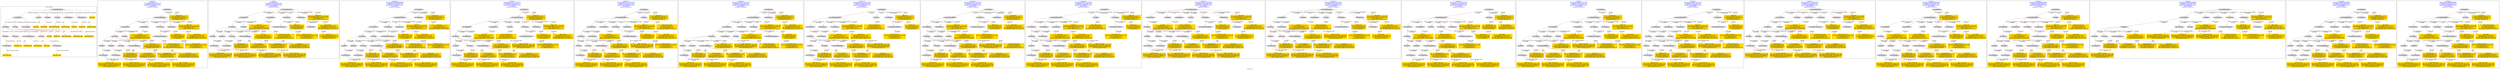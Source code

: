 digraph n0 {
fontcolor="blue"
remincross="true"
label="s02-dma.csv"
subgraph cluster_0 {
label="1-correct model"
n2[style="filled",color="white",fillcolor="lightgray",label="E12_Production1"];
n3[style="filled",color="white",fillcolor="lightgray",label="E21_Person1"];
n4[style="filled",color="white",fillcolor="lightgray",label="E55_Type2"];
n5[style="filled",color="white",fillcolor="lightgray",label="E52_Time-Span3"];
n6[style="filled",color="white",fillcolor="lightgray",label="E69_Death1"];
n7[style="filled",color="white",fillcolor="lightgray",label="E74_Group1"];
n8[style="filled",color="white",fillcolor="lightgray",label="E82_Actor_Appellation1"];
n9[style="filled",color="white",fillcolor="lightgray",label="E67_Birth1"];
n10[shape="plaintext",style="filled",fillcolor="gold",label="Artist URI"];
n11[style="filled",color="white",fillcolor="lightgray",label="E22_Man-Made_Object1"];
n12[style="filled",color="white",fillcolor="lightgray",label="E35_Title1"];
n13[style="filled",color="white",fillcolor="lightgray",label="E30_Right1"];
n14[style="filled",color="white",fillcolor="lightgray",label="E55_Type1"];
n15[style="filled",color="white",fillcolor="lightgray",label="E54_Dimension1"];
n16[style="filled",color="white",fillcolor="lightgray",label="E40_Legal_Body1"];
n17[shape="plaintext",style="filled",fillcolor="gold",label="Object_URI"];
n18[shape="plaintext",style="filled",fillcolor="gold",label="Object Rights"];
n19[shape="plaintext",style="filled",fillcolor="gold",label="Object Title"];
n20[shape="plaintext",style="filled",fillcolor="gold",label="Museum URI"];
n21[shape="plaintext",style="filled",fillcolor="gold",label="Object Link Source"];
n22[style="filled",color="white",fillcolor="lightgray",label="E52_Time-Span1"];
n23[shape="plaintext",style="filled",fillcolor="gold",label="Artist Birth Date"];
n24[style="filled",color="white",fillcolor="lightgray",label="E52_Time-Span2"];
n25[shape="plaintext",style="filled",fillcolor="gold",label="Artist Death Date"];
n26[shape="plaintext",style="filled",fillcolor="gold",label="Object Earliest Date"];
n27[shape="plaintext",style="filled",fillcolor="gold",label="Object Latest Date"];
n28[shape="plaintext",style="filled",fillcolor="gold",label="dimensions"];
n29[shape="plaintext",style="filled",fillcolor="gold",label="Object Work Type URI"];
n30[shape="plaintext",style="filled",fillcolor="gold",label="Object Work Type"];
n31[shape="plaintext",style="filled",fillcolor="gold",label="Medium URI"];
n32[shape="plaintext",style="filled",fillcolor="gold",label="Object Facet Value 1"];
n33[shape="plaintext",style="filled",fillcolor="gold",label="Nationality_URI"];
n34[shape="plaintext",style="filled",fillcolor="gold",label="Artist Nationality"];
n35[shape="plaintext",style="filled",fillcolor="gold",label="Artist Appellation"];
n36[shape="plaintext",style="filled",fillcolor="gold",label="Artist Name"];
}
subgraph cluster_1 {
label="candidate 0\nlink coherence:0.7\nnode coherence:0.6785714285714286\nconfidence:0.504448430611334\nmapping score:0.43600661972758753\ncost:425.99945\n-precision:0.5-recall:0.44"
n38[style="filled",color="white",fillcolor="lightgray",label="E12_Production1"];
n39[style="filled",color="white",fillcolor="lightgray",label="E21_Person1"];
n40[style="filled",color="white",fillcolor="lightgray",label="E55_Type1"];
n41[style="filled",color="white",fillcolor="lightgray",label="E67_Birth1"];
n42[style="filled",color="white",fillcolor="lightgray",label="E69_Death1"];
n43[style="filled",color="white",fillcolor="lightgray",label="E74_Group1"];
n44[style="filled",color="white",fillcolor="lightgray",label="E82_Actor_Appellation1"];
n45[style="filled",color="white",fillcolor="lightgray",label="E22_Man-Made_Object1"];
n46[style="filled",color="white",fillcolor="lightgray",label="E54_Dimension1"];
n47[style="filled",color="white",fillcolor="lightgray",label="E57_Material1"];
n48[style="filled",color="white",fillcolor="lightgray",label="E8_Acquisition1"];
n49[style="filled",color="white",fillcolor="lightgray",label="E31_Document1"];
n50[style="filled",color="white",fillcolor="lightgray",label="E52_Time-Span1"];
n51[style="filled",color="white",fillcolor="lightgray",label="E52_Time-Span3"];
n52[style="filled",color="white",fillcolor="lightgray",label="E29_Design_or_Procedure1"];
n53[shape="plaintext",style="filled",fillcolor="gold",label="Artist Birth Date\n[E52_Time-Span,P82a_begin_of_the_begin,0.574]\n[E52_Time-Span,P82_at_some_time_within,0.322]\n[E33_Linguistic_Object,P3_has_note,0.064]\n[E52_Time-Span,label,0.04]"];
n54[shape="plaintext",style="filled",fillcolor="gold",label="Object Rights\n[E8_Acquisition,P3_has_note,0.432]\n[E30_Right,P3_has_note,0.344]\n[E22_Man-Made_Object,P3_has_note,0.115]\n[E73_Information_Object,P3_has_note,0.11]"];
n55[shape="plaintext",style="filled",fillcolor="gold",label="Object Facet Value 1\n[E29_Design_or_Procedure,P3_has_note,0.349]\n[E57_Material,label,0.274]\n[E55_Type,label,0.207]\n[E57_Material,classLink,0.17]"];
n56[shape="plaintext",style="filled",fillcolor="gold",label="Artist URI\n[E21_Person,classLink,0.533]\n[E31_Document,classLink,0.264]\n[E82_Actor_Appellation,classLink,0.14]\n[E38_Image,classLink,0.063]"];
n57[shape="plaintext",style="filled",fillcolor="gold",label="Artist Appellation\n[E82_Actor_Appellation,classLink,0.675]\n[E21_Person,classLink,0.18]\n[E31_Document,classLink,0.117]\n[E38_Image,classLink,0.028]"];
n58[shape="plaintext",style="filled",fillcolor="gold",label="Artist Name\n[E82_Actor_Appellation,label,0.534]\n[E22_Man-Made_Object,classLink,0.17]\n[E22_Man-Made_Object,P3_has_note,0.152]\n[E73_Information_Object,P3_has_note,0.145]"];
n59[shape="plaintext",style="filled",fillcolor="gold",label="Object Work Type URI\n[E55_Type,classLink,0.612]\n[E74_Group,classLink,0.197]\n[E57_Material,classLink,0.181]\n[E73_Information_Object,P3_has_note,0.01]"];
n60[shape="plaintext",style="filled",fillcolor="gold",label="Medium URI\n[E57_Material,classLink,0.411]\n[E55_Type,classLink,0.39]\n[E74_Group,classLink,0.199]\n[E55_Type,label,0.0]"];
n61[shape="plaintext",style="filled",fillcolor="gold",label="Nationality_URI\n[E74_Group,classLink,0.643]\n[E55_Type,classLink,0.214]\n[E57_Material,classLink,0.115]\n[E74_Group,label,0.028]"];
n62[shape="plaintext",style="filled",fillcolor="gold",label="Object Earliest Date\n[E52_Time-Span,P82_at_some_time_within,0.373]\n[E52_Time-Span,P82a_begin_of_the_begin,0.327]\n[E52_Time-Span,P82b_end_of_the_end,0.189]\n[E52_Time-Span,label,0.111]"];
n63[shape="plaintext",style="filled",fillcolor="gold",label="Object Latest Date\n[E52_Time-Span,P82_at_some_time_within,0.365]\n[E52_Time-Span,P82a_begin_of_the_begin,0.318]\n[E52_Time-Span,P82b_end_of_the_end,0.216]\n[E52_Time-Span,label,0.101]"];
n64[shape="plaintext",style="filled",fillcolor="gold",label="Object Title\n[E22_Man-Made_Object,P3_has_note,0.306]\n[E73_Information_Object,P3_has_note,0.271]\n[E35_Title,label,0.224]\n[E33_Linguistic_Object,P3_has_note,0.2]"];
n65[shape="plaintext",style="filled",fillcolor="gold",label="Artist Death Date\n[E52_Time-Span,P82b_end_of_the_end,0.464]\n[E52_Time-Span,P82_at_some_time_within,0.335]\n[E52_Time-Span,P82a_begin_of_the_begin,0.105]\n[E52_Time-Span,label,0.095]"];
n66[shape="plaintext",style="filled",fillcolor="gold",label="Object_URI\n[E31_Document,classLink,0.427]\n[E22_Man-Made_Object,classLink,0.346]\n[E21_Person,classLink,0.114]\n[E38_Image,classLink,0.113]"];
n67[shape="plaintext",style="filled",fillcolor="gold",label="Artist Nationality\n[E74_Group,label,0.544]\n[E74_Group,classLink,0.271]\n[E8_Acquisition,P3_has_note,0.108]\n[E30_Right,P3_has_note,0.077]"];
n68[shape="plaintext",style="filled",fillcolor="gold",label="dimensions\n[E54_Dimension,P3_has_note,0.83]\n[E55_Type,label,0.058]\n[E22_Man-Made_Object,classLink,0.058]\n[E22_Man-Made_Object,P3_has_note,0.053]"];
}
subgraph cluster_2 {
label="candidate 1\nlink coherence:0.7\nnode coherence:0.6785714285714286\nconfidence:0.504448430611334\nmapping score:0.43600661972758753\ncost:525.009452\n-precision:0.5-recall:0.44"
n70[style="filled",color="white",fillcolor="lightgray",label="E12_Production1"];
n71[style="filled",color="white",fillcolor="lightgray",label="E21_Person1"];
n72[style="filled",color="white",fillcolor="lightgray",label="E55_Type1"];
n73[style="filled",color="white",fillcolor="lightgray",label="E67_Birth1"];
n74[style="filled",color="white",fillcolor="lightgray",label="E69_Death1"];
n75[style="filled",color="white",fillcolor="lightgray",label="E74_Group1"];
n76[style="filled",color="white",fillcolor="lightgray",label="E82_Actor_Appellation1"];
n77[style="filled",color="white",fillcolor="lightgray",label="E22_Man-Made_Object1"];
n78[style="filled",color="white",fillcolor="lightgray",label="E54_Dimension1"];
n79[style="filled",color="white",fillcolor="lightgray",label="E57_Material1"];
n80[style="filled",color="white",fillcolor="lightgray",label="E8_Acquisition1"];
n81[style="filled",color="white",fillcolor="lightgray",label="E52_Time-Span1"];
n82[style="filled",color="white",fillcolor="lightgray",label="E52_Time-Span3"];
n83[style="filled",color="white",fillcolor="lightgray",label="E29_Design_or_Procedure1"];
n84[style="filled",color="white",fillcolor="lightgray",label="E31_Document1"];
n85[shape="plaintext",style="filled",fillcolor="gold",label="Artist Birth Date\n[E52_Time-Span,P82a_begin_of_the_begin,0.574]\n[E52_Time-Span,P82_at_some_time_within,0.322]\n[E33_Linguistic_Object,P3_has_note,0.064]\n[E52_Time-Span,label,0.04]"];
n86[shape="plaintext",style="filled",fillcolor="gold",label="Object Rights\n[E8_Acquisition,P3_has_note,0.432]\n[E30_Right,P3_has_note,0.344]\n[E22_Man-Made_Object,P3_has_note,0.115]\n[E73_Information_Object,P3_has_note,0.11]"];
n87[shape="plaintext",style="filled",fillcolor="gold",label="Object Facet Value 1\n[E29_Design_or_Procedure,P3_has_note,0.349]\n[E57_Material,label,0.274]\n[E55_Type,label,0.207]\n[E57_Material,classLink,0.17]"];
n88[shape="plaintext",style="filled",fillcolor="gold",label="Artist URI\n[E21_Person,classLink,0.533]\n[E31_Document,classLink,0.264]\n[E82_Actor_Appellation,classLink,0.14]\n[E38_Image,classLink,0.063]"];
n89[shape="plaintext",style="filled",fillcolor="gold",label="Artist Appellation\n[E82_Actor_Appellation,classLink,0.675]\n[E21_Person,classLink,0.18]\n[E31_Document,classLink,0.117]\n[E38_Image,classLink,0.028]"];
n90[shape="plaintext",style="filled",fillcolor="gold",label="Artist Name\n[E82_Actor_Appellation,label,0.534]\n[E22_Man-Made_Object,classLink,0.17]\n[E22_Man-Made_Object,P3_has_note,0.152]\n[E73_Information_Object,P3_has_note,0.145]"];
n91[shape="plaintext",style="filled",fillcolor="gold",label="Object Work Type URI\n[E55_Type,classLink,0.612]\n[E74_Group,classLink,0.197]\n[E57_Material,classLink,0.181]\n[E73_Information_Object,P3_has_note,0.01]"];
n92[shape="plaintext",style="filled",fillcolor="gold",label="Medium URI\n[E57_Material,classLink,0.411]\n[E55_Type,classLink,0.39]\n[E74_Group,classLink,0.199]\n[E55_Type,label,0.0]"];
n93[shape="plaintext",style="filled",fillcolor="gold",label="Nationality_URI\n[E74_Group,classLink,0.643]\n[E55_Type,classLink,0.214]\n[E57_Material,classLink,0.115]\n[E74_Group,label,0.028]"];
n94[shape="plaintext",style="filled",fillcolor="gold",label="Object Earliest Date\n[E52_Time-Span,P82_at_some_time_within,0.373]\n[E52_Time-Span,P82a_begin_of_the_begin,0.327]\n[E52_Time-Span,P82b_end_of_the_end,0.189]\n[E52_Time-Span,label,0.111]"];
n95[shape="plaintext",style="filled",fillcolor="gold",label="Object Latest Date\n[E52_Time-Span,P82_at_some_time_within,0.365]\n[E52_Time-Span,P82a_begin_of_the_begin,0.318]\n[E52_Time-Span,P82b_end_of_the_end,0.216]\n[E52_Time-Span,label,0.101]"];
n96[shape="plaintext",style="filled",fillcolor="gold",label="Object Title\n[E22_Man-Made_Object,P3_has_note,0.306]\n[E73_Information_Object,P3_has_note,0.271]\n[E35_Title,label,0.224]\n[E33_Linguistic_Object,P3_has_note,0.2]"];
n97[shape="plaintext",style="filled",fillcolor="gold",label="Artist Death Date\n[E52_Time-Span,P82b_end_of_the_end,0.464]\n[E52_Time-Span,P82_at_some_time_within,0.335]\n[E52_Time-Span,P82a_begin_of_the_begin,0.105]\n[E52_Time-Span,label,0.095]"];
n98[shape="plaintext",style="filled",fillcolor="gold",label="Object_URI\n[E31_Document,classLink,0.427]\n[E22_Man-Made_Object,classLink,0.346]\n[E21_Person,classLink,0.114]\n[E38_Image,classLink,0.113]"];
n99[shape="plaintext",style="filled",fillcolor="gold",label="Artist Nationality\n[E74_Group,label,0.544]\n[E74_Group,classLink,0.271]\n[E8_Acquisition,P3_has_note,0.108]\n[E30_Right,P3_has_note,0.077]"];
n100[shape="plaintext",style="filled",fillcolor="gold",label="dimensions\n[E54_Dimension,P3_has_note,0.83]\n[E55_Type,label,0.058]\n[E22_Man-Made_Object,classLink,0.058]\n[E22_Man-Made_Object,P3_has_note,0.053]"];
}
subgraph cluster_3 {
label="candidate 10\nlink coherence:0.6666666666666666\nnode coherence:0.6785714285714286\nconfidence:0.504448430611334\nmapping score:0.43600661972758753\ncost:525.009512\n-precision:0.47-recall:0.41"
n102[style="filled",color="white",fillcolor="lightgray",label="E12_Production1"];
n103[style="filled",color="white",fillcolor="lightgray",label="E21_Person1"];
n104[style="filled",color="white",fillcolor="lightgray",label="E55_Type1"];
n105[style="filled",color="white",fillcolor="lightgray",label="E67_Birth1"];
n106[style="filled",color="white",fillcolor="lightgray",label="E69_Death1"];
n107[style="filled",color="white",fillcolor="lightgray",label="E74_Group1"];
n108[style="filled",color="white",fillcolor="lightgray",label="E82_Actor_Appellation1"];
n109[style="filled",color="white",fillcolor="lightgray",label="E22_Man-Made_Object1"];
n110[style="filled",color="white",fillcolor="lightgray",label="E57_Material1"];
n111[style="filled",color="white",fillcolor="lightgray",label="E8_Acquisition1"];
n112[style="filled",color="white",fillcolor="lightgray",label="E31_Document1"];
n113[style="filled",color="white",fillcolor="lightgray",label="E52_Time-Span1"];
n114[style="filled",color="white",fillcolor="lightgray",label="E52_Time-Span3"];
n115[style="filled",color="white",fillcolor="lightgray",label="E54_Dimension1"];
n116[style="filled",color="white",fillcolor="lightgray",label="E29_Design_or_Procedure1"];
n117[shape="plaintext",style="filled",fillcolor="gold",label="Artist Birth Date\n[E52_Time-Span,P82a_begin_of_the_begin,0.574]\n[E52_Time-Span,P82_at_some_time_within,0.322]\n[E33_Linguistic_Object,P3_has_note,0.064]\n[E52_Time-Span,label,0.04]"];
n118[shape="plaintext",style="filled",fillcolor="gold",label="Object Rights\n[E8_Acquisition,P3_has_note,0.432]\n[E30_Right,P3_has_note,0.344]\n[E22_Man-Made_Object,P3_has_note,0.115]\n[E73_Information_Object,P3_has_note,0.11]"];
n119[shape="plaintext",style="filled",fillcolor="gold",label="Object Facet Value 1\n[E29_Design_or_Procedure,P3_has_note,0.349]\n[E57_Material,label,0.274]\n[E55_Type,label,0.207]\n[E57_Material,classLink,0.17]"];
n120[shape="plaintext",style="filled",fillcolor="gold",label="Artist URI\n[E21_Person,classLink,0.533]\n[E31_Document,classLink,0.264]\n[E82_Actor_Appellation,classLink,0.14]\n[E38_Image,classLink,0.063]"];
n121[shape="plaintext",style="filled",fillcolor="gold",label="Artist Appellation\n[E82_Actor_Appellation,classLink,0.675]\n[E21_Person,classLink,0.18]\n[E31_Document,classLink,0.117]\n[E38_Image,classLink,0.028]"];
n122[shape="plaintext",style="filled",fillcolor="gold",label="Artist Name\n[E82_Actor_Appellation,label,0.534]\n[E22_Man-Made_Object,classLink,0.17]\n[E22_Man-Made_Object,P3_has_note,0.152]\n[E73_Information_Object,P3_has_note,0.145]"];
n123[shape="plaintext",style="filled",fillcolor="gold",label="Object Work Type URI\n[E55_Type,classLink,0.612]\n[E74_Group,classLink,0.197]\n[E57_Material,classLink,0.181]\n[E73_Information_Object,P3_has_note,0.01]"];
n124[shape="plaintext",style="filled",fillcolor="gold",label="Medium URI\n[E57_Material,classLink,0.411]\n[E55_Type,classLink,0.39]\n[E74_Group,classLink,0.199]\n[E55_Type,label,0.0]"];
n125[shape="plaintext",style="filled",fillcolor="gold",label="Nationality_URI\n[E74_Group,classLink,0.643]\n[E55_Type,classLink,0.214]\n[E57_Material,classLink,0.115]\n[E74_Group,label,0.028]"];
n126[shape="plaintext",style="filled",fillcolor="gold",label="Object Earliest Date\n[E52_Time-Span,P82_at_some_time_within,0.373]\n[E52_Time-Span,P82a_begin_of_the_begin,0.327]\n[E52_Time-Span,P82b_end_of_the_end,0.189]\n[E52_Time-Span,label,0.111]"];
n127[shape="plaintext",style="filled",fillcolor="gold",label="Object Latest Date\n[E52_Time-Span,P82_at_some_time_within,0.365]\n[E52_Time-Span,P82a_begin_of_the_begin,0.318]\n[E52_Time-Span,P82b_end_of_the_end,0.216]\n[E52_Time-Span,label,0.101]"];
n128[shape="plaintext",style="filled",fillcolor="gold",label="Object Title\n[E22_Man-Made_Object,P3_has_note,0.306]\n[E73_Information_Object,P3_has_note,0.271]\n[E35_Title,label,0.224]\n[E33_Linguistic_Object,P3_has_note,0.2]"];
n129[shape="plaintext",style="filled",fillcolor="gold",label="Artist Death Date\n[E52_Time-Span,P82b_end_of_the_end,0.464]\n[E52_Time-Span,P82_at_some_time_within,0.335]\n[E52_Time-Span,P82a_begin_of_the_begin,0.105]\n[E52_Time-Span,label,0.095]"];
n130[shape="plaintext",style="filled",fillcolor="gold",label="Object_URI\n[E31_Document,classLink,0.427]\n[E22_Man-Made_Object,classLink,0.346]\n[E21_Person,classLink,0.114]\n[E38_Image,classLink,0.113]"];
n131[shape="plaintext",style="filled",fillcolor="gold",label="Artist Nationality\n[E74_Group,label,0.544]\n[E74_Group,classLink,0.271]\n[E8_Acquisition,P3_has_note,0.108]\n[E30_Right,P3_has_note,0.077]"];
n132[shape="plaintext",style="filled",fillcolor="gold",label="dimensions\n[E54_Dimension,P3_has_note,0.83]\n[E55_Type,label,0.058]\n[E22_Man-Made_Object,classLink,0.058]\n[E22_Man-Made_Object,P3_has_note,0.053]"];
}
subgraph cluster_4 {
label="candidate 11\nlink coherence:0.6551724137931034\nnode coherence:0.6785714285714286\nconfidence:0.504448430611334\nmapping score:0.43600661972758753\ncost:424.9995\n-precision:0.48-recall:0.41"
n134[style="filled",color="white",fillcolor="lightgray",label="E12_Production1"];
n135[style="filled",color="white",fillcolor="lightgray",label="E21_Person1"];
n136[style="filled",color="white",fillcolor="lightgray",label="E52_Time-Span2"];
n137[style="filled",color="white",fillcolor="lightgray",label="E67_Birth1"];
n138[style="filled",color="white",fillcolor="lightgray",label="E74_Group1"];
n139[style="filled",color="white",fillcolor="lightgray",label="E82_Actor_Appellation1"];
n140[style="filled",color="white",fillcolor="lightgray",label="E22_Man-Made_Object1"];
n141[style="filled",color="white",fillcolor="lightgray",label="E54_Dimension1"];
n142[style="filled",color="white",fillcolor="lightgray",label="E55_Type2"];
n143[style="filled",color="white",fillcolor="lightgray",label="E57_Material1"];
n144[style="filled",color="white",fillcolor="lightgray",label="E8_Acquisition1"];
n145[style="filled",color="white",fillcolor="lightgray",label="E31_Document1"];
n146[style="filled",color="white",fillcolor="lightgray",label="E52_Time-Span1"];
n147[style="filled",color="white",fillcolor="lightgray",label="E29_Design_or_Procedure1"];
n148[shape="plaintext",style="filled",fillcolor="gold",label="Artist Birth Date\n[E52_Time-Span,P82a_begin_of_the_begin,0.574]\n[E52_Time-Span,P82_at_some_time_within,0.322]\n[E33_Linguistic_Object,P3_has_note,0.064]\n[E52_Time-Span,label,0.04]"];
n149[shape="plaintext",style="filled",fillcolor="gold",label="Object Rights\n[E8_Acquisition,P3_has_note,0.432]\n[E30_Right,P3_has_note,0.344]\n[E22_Man-Made_Object,P3_has_note,0.115]\n[E73_Information_Object,P3_has_note,0.11]"];
n150[shape="plaintext",style="filled",fillcolor="gold",label="Object Facet Value 1\n[E29_Design_or_Procedure,P3_has_note,0.349]\n[E57_Material,label,0.274]\n[E55_Type,label,0.207]\n[E57_Material,classLink,0.17]"];
n151[shape="plaintext",style="filled",fillcolor="gold",label="Artist URI\n[E21_Person,classLink,0.533]\n[E31_Document,classLink,0.264]\n[E82_Actor_Appellation,classLink,0.14]\n[E38_Image,classLink,0.063]"];
n152[shape="plaintext",style="filled",fillcolor="gold",label="Artist Appellation\n[E82_Actor_Appellation,classLink,0.675]\n[E21_Person,classLink,0.18]\n[E31_Document,classLink,0.117]\n[E38_Image,classLink,0.028]"];
n153[shape="plaintext",style="filled",fillcolor="gold",label="Artist Name\n[E82_Actor_Appellation,label,0.534]\n[E22_Man-Made_Object,classLink,0.17]\n[E22_Man-Made_Object,P3_has_note,0.152]\n[E73_Information_Object,P3_has_note,0.145]"];
n154[shape="plaintext",style="filled",fillcolor="gold",label="Object Latest Date\n[E52_Time-Span,P82_at_some_time_within,0.365]\n[E52_Time-Span,P82a_begin_of_the_begin,0.318]\n[E52_Time-Span,P82b_end_of_the_end,0.216]\n[E52_Time-Span,label,0.101]"];
n155[shape="plaintext",style="filled",fillcolor="gold",label="Medium URI\n[E57_Material,classLink,0.411]\n[E55_Type,classLink,0.39]\n[E74_Group,classLink,0.199]\n[E55_Type,label,0.0]"];
n156[shape="plaintext",style="filled",fillcolor="gold",label="Nationality_URI\n[E74_Group,classLink,0.643]\n[E55_Type,classLink,0.214]\n[E57_Material,classLink,0.115]\n[E74_Group,label,0.028]"];
n157[shape="plaintext",style="filled",fillcolor="gold",label="Object Earliest Date\n[E52_Time-Span,P82_at_some_time_within,0.373]\n[E52_Time-Span,P82a_begin_of_the_begin,0.327]\n[E52_Time-Span,P82b_end_of_the_end,0.189]\n[E52_Time-Span,label,0.111]"];
n158[shape="plaintext",style="filled",fillcolor="gold",label="Object Title\n[E22_Man-Made_Object,P3_has_note,0.306]\n[E73_Information_Object,P3_has_note,0.271]\n[E35_Title,label,0.224]\n[E33_Linguistic_Object,P3_has_note,0.2]"];
n159[shape="plaintext",style="filled",fillcolor="gold",label="Artist Death Date\n[E52_Time-Span,P82b_end_of_the_end,0.464]\n[E52_Time-Span,P82_at_some_time_within,0.335]\n[E52_Time-Span,P82a_begin_of_the_begin,0.105]\n[E52_Time-Span,label,0.095]"];
n160[shape="plaintext",style="filled",fillcolor="gold",label="Object_URI\n[E31_Document,classLink,0.427]\n[E22_Man-Made_Object,classLink,0.346]\n[E21_Person,classLink,0.114]\n[E38_Image,classLink,0.113]"];
n161[shape="plaintext",style="filled",fillcolor="gold",label="Artist Nationality\n[E74_Group,label,0.544]\n[E74_Group,classLink,0.271]\n[E8_Acquisition,P3_has_note,0.108]\n[E30_Right,P3_has_note,0.077]"];
n162[shape="plaintext",style="filled",fillcolor="gold",label="dimensions\n[E54_Dimension,P3_has_note,0.83]\n[E55_Type,label,0.058]\n[E22_Man-Made_Object,classLink,0.058]\n[E22_Man-Made_Object,P3_has_note,0.053]"];
n163[shape="plaintext",style="filled",fillcolor="gold",label="Object Work Type URI\n[E55_Type,classLink,0.612]\n[E74_Group,classLink,0.197]\n[E57_Material,classLink,0.181]\n[E73_Information_Object,P3_has_note,0.01]"];
}
subgraph cluster_5 {
label="candidate 12\nlink coherence:0.6551724137931034\nnode coherence:0.6785714285714286\nconfidence:0.504448430611334\nmapping score:0.43600661972758753\ncost:424.99951\n-precision:0.48-recall:0.41"
n165[style="filled",color="white",fillcolor="lightgray",label="E12_Production1"];
n166[style="filled",color="white",fillcolor="lightgray",label="E21_Person1"];
n167[style="filled",color="white",fillcolor="lightgray",label="E52_Time-Span2"];
n168[style="filled",color="white",fillcolor="lightgray",label="E67_Birth1"];
n169[style="filled",color="white",fillcolor="lightgray",label="E74_Group1"];
n170[style="filled",color="white",fillcolor="lightgray",label="E82_Actor_Appellation1"];
n171[style="filled",color="white",fillcolor="lightgray",label="E22_Man-Made_Object1"];
n172[style="filled",color="white",fillcolor="lightgray",label="E54_Dimension1"];
n173[style="filled",color="white",fillcolor="lightgray",label="E57_Material1"];
n174[style="filled",color="white",fillcolor="lightgray",label="E8_Acquisition1"];
n175[style="filled",color="white",fillcolor="lightgray",label="E31_Document1"];
n176[style="filled",color="white",fillcolor="lightgray",label="E55_Type1"];
n177[style="filled",color="white",fillcolor="lightgray",label="E52_Time-Span1"];
n178[style="filled",color="white",fillcolor="lightgray",label="E29_Design_or_Procedure1"];
n179[shape="plaintext",style="filled",fillcolor="gold",label="Artist Birth Date\n[E52_Time-Span,P82a_begin_of_the_begin,0.574]\n[E52_Time-Span,P82_at_some_time_within,0.322]\n[E33_Linguistic_Object,P3_has_note,0.064]\n[E52_Time-Span,label,0.04]"];
n180[shape="plaintext",style="filled",fillcolor="gold",label="Object Rights\n[E8_Acquisition,P3_has_note,0.432]\n[E30_Right,P3_has_note,0.344]\n[E22_Man-Made_Object,P3_has_note,0.115]\n[E73_Information_Object,P3_has_note,0.11]"];
n181[shape="plaintext",style="filled",fillcolor="gold",label="Object Facet Value 1\n[E29_Design_or_Procedure,P3_has_note,0.349]\n[E57_Material,label,0.274]\n[E55_Type,label,0.207]\n[E57_Material,classLink,0.17]"];
n182[shape="plaintext",style="filled",fillcolor="gold",label="Artist URI\n[E21_Person,classLink,0.533]\n[E31_Document,classLink,0.264]\n[E82_Actor_Appellation,classLink,0.14]\n[E38_Image,classLink,0.063]"];
n183[shape="plaintext",style="filled",fillcolor="gold",label="Artist Appellation\n[E82_Actor_Appellation,classLink,0.675]\n[E21_Person,classLink,0.18]\n[E31_Document,classLink,0.117]\n[E38_Image,classLink,0.028]"];
n184[shape="plaintext",style="filled",fillcolor="gold",label="Artist Name\n[E82_Actor_Appellation,label,0.534]\n[E22_Man-Made_Object,classLink,0.17]\n[E22_Man-Made_Object,P3_has_note,0.152]\n[E73_Information_Object,P3_has_note,0.145]"];
n185[shape="plaintext",style="filled",fillcolor="gold",label="Object Work Type URI\n[E55_Type,classLink,0.612]\n[E74_Group,classLink,0.197]\n[E57_Material,classLink,0.181]\n[E73_Information_Object,P3_has_note,0.01]"];
n186[shape="plaintext",style="filled",fillcolor="gold",label="Object Latest Date\n[E52_Time-Span,P82_at_some_time_within,0.365]\n[E52_Time-Span,P82a_begin_of_the_begin,0.318]\n[E52_Time-Span,P82b_end_of_the_end,0.216]\n[E52_Time-Span,label,0.101]"];
n187[shape="plaintext",style="filled",fillcolor="gold",label="Medium URI\n[E57_Material,classLink,0.411]\n[E55_Type,classLink,0.39]\n[E74_Group,classLink,0.199]\n[E55_Type,label,0.0]"];
n188[shape="plaintext",style="filled",fillcolor="gold",label="Nationality_URI\n[E74_Group,classLink,0.643]\n[E55_Type,classLink,0.214]\n[E57_Material,classLink,0.115]\n[E74_Group,label,0.028]"];
n189[shape="plaintext",style="filled",fillcolor="gold",label="Object Earliest Date\n[E52_Time-Span,P82_at_some_time_within,0.373]\n[E52_Time-Span,P82a_begin_of_the_begin,0.327]\n[E52_Time-Span,P82b_end_of_the_end,0.189]\n[E52_Time-Span,label,0.111]"];
n190[shape="plaintext",style="filled",fillcolor="gold",label="Object Title\n[E22_Man-Made_Object,P3_has_note,0.306]\n[E73_Information_Object,P3_has_note,0.271]\n[E35_Title,label,0.224]\n[E33_Linguistic_Object,P3_has_note,0.2]"];
n191[shape="plaintext",style="filled",fillcolor="gold",label="Artist Death Date\n[E52_Time-Span,P82b_end_of_the_end,0.464]\n[E52_Time-Span,P82_at_some_time_within,0.335]\n[E52_Time-Span,P82a_begin_of_the_begin,0.105]\n[E52_Time-Span,label,0.095]"];
n192[shape="plaintext",style="filled",fillcolor="gold",label="Object_URI\n[E31_Document,classLink,0.427]\n[E22_Man-Made_Object,classLink,0.346]\n[E21_Person,classLink,0.114]\n[E38_Image,classLink,0.113]"];
n193[shape="plaintext",style="filled",fillcolor="gold",label="Artist Nationality\n[E74_Group,label,0.544]\n[E74_Group,classLink,0.271]\n[E8_Acquisition,P3_has_note,0.108]\n[E30_Right,P3_has_note,0.077]"];
n194[shape="plaintext",style="filled",fillcolor="gold",label="dimensions\n[E54_Dimension,P3_has_note,0.83]\n[E55_Type,label,0.058]\n[E22_Man-Made_Object,classLink,0.058]\n[E22_Man-Made_Object,P3_has_note,0.053]"];
}
subgraph cluster_6 {
label="candidate 13\nlink coherence:0.6551724137931034\nnode coherence:0.6785714285714286\nconfidence:0.504448430611334\nmapping score:0.43600661972758753\ncost:524.009502\n-precision:0.52-recall:0.44"
n196[style="filled",color="white",fillcolor="lightgray",label="E12_Production1"];
n197[style="filled",color="white",fillcolor="lightgray",label="E21_Person1"];
n198[style="filled",color="white",fillcolor="lightgray",label="E52_Time-Span2"];
n199[style="filled",color="white",fillcolor="lightgray",label="E55_Type1"];
n200[style="filled",color="white",fillcolor="lightgray",label="E67_Birth1"];
n201[style="filled",color="white",fillcolor="lightgray",label="E74_Group1"];
n202[style="filled",color="white",fillcolor="lightgray",label="E82_Actor_Appellation1"];
n203[style="filled",color="white",fillcolor="lightgray",label="E22_Man-Made_Object1"];
n204[style="filled",color="white",fillcolor="lightgray",label="E54_Dimension1"];
n205[style="filled",color="white",fillcolor="lightgray",label="E57_Material1"];
n206[style="filled",color="white",fillcolor="lightgray",label="E31_Document1"];
n207[style="filled",color="white",fillcolor="lightgray",label="E52_Time-Span1"];
n208[style="filled",color="white",fillcolor="lightgray",label="E8_Acquisition1"];
n209[style="filled",color="white",fillcolor="lightgray",label="E29_Design_or_Procedure1"];
n210[shape="plaintext",style="filled",fillcolor="gold",label="Artist Birth Date\n[E52_Time-Span,P82a_begin_of_the_begin,0.574]\n[E52_Time-Span,P82_at_some_time_within,0.322]\n[E33_Linguistic_Object,P3_has_note,0.064]\n[E52_Time-Span,label,0.04]"];
n211[shape="plaintext",style="filled",fillcolor="gold",label="Object Rights\n[E8_Acquisition,P3_has_note,0.432]\n[E30_Right,P3_has_note,0.344]\n[E22_Man-Made_Object,P3_has_note,0.115]\n[E73_Information_Object,P3_has_note,0.11]"];
n212[shape="plaintext",style="filled",fillcolor="gold",label="Object Facet Value 1\n[E29_Design_or_Procedure,P3_has_note,0.349]\n[E57_Material,label,0.274]\n[E55_Type,label,0.207]\n[E57_Material,classLink,0.17]"];
n213[shape="plaintext",style="filled",fillcolor="gold",label="Artist URI\n[E21_Person,classLink,0.533]\n[E31_Document,classLink,0.264]\n[E82_Actor_Appellation,classLink,0.14]\n[E38_Image,classLink,0.063]"];
n214[shape="plaintext",style="filled",fillcolor="gold",label="Artist Appellation\n[E82_Actor_Appellation,classLink,0.675]\n[E21_Person,classLink,0.18]\n[E31_Document,classLink,0.117]\n[E38_Image,classLink,0.028]"];
n215[shape="plaintext",style="filled",fillcolor="gold",label="Artist Name\n[E82_Actor_Appellation,label,0.534]\n[E22_Man-Made_Object,classLink,0.17]\n[E22_Man-Made_Object,P3_has_note,0.152]\n[E73_Information_Object,P3_has_note,0.145]"];
n216[shape="plaintext",style="filled",fillcolor="gold",label="Object Work Type URI\n[E55_Type,classLink,0.612]\n[E74_Group,classLink,0.197]\n[E57_Material,classLink,0.181]\n[E73_Information_Object,P3_has_note,0.01]"];
n217[shape="plaintext",style="filled",fillcolor="gold",label="Object Latest Date\n[E52_Time-Span,P82_at_some_time_within,0.365]\n[E52_Time-Span,P82a_begin_of_the_begin,0.318]\n[E52_Time-Span,P82b_end_of_the_end,0.216]\n[E52_Time-Span,label,0.101]"];
n218[shape="plaintext",style="filled",fillcolor="gold",label="Medium URI\n[E57_Material,classLink,0.411]\n[E55_Type,classLink,0.39]\n[E74_Group,classLink,0.199]\n[E55_Type,label,0.0]"];
n219[shape="plaintext",style="filled",fillcolor="gold",label="Nationality_URI\n[E74_Group,classLink,0.643]\n[E55_Type,classLink,0.214]\n[E57_Material,classLink,0.115]\n[E74_Group,label,0.028]"];
n220[shape="plaintext",style="filled",fillcolor="gold",label="Object Earliest Date\n[E52_Time-Span,P82_at_some_time_within,0.373]\n[E52_Time-Span,P82a_begin_of_the_begin,0.327]\n[E52_Time-Span,P82b_end_of_the_end,0.189]\n[E52_Time-Span,label,0.111]"];
n221[shape="plaintext",style="filled",fillcolor="gold",label="Object Title\n[E22_Man-Made_Object,P3_has_note,0.306]\n[E73_Information_Object,P3_has_note,0.271]\n[E35_Title,label,0.224]\n[E33_Linguistic_Object,P3_has_note,0.2]"];
n222[shape="plaintext",style="filled",fillcolor="gold",label="Artist Death Date\n[E52_Time-Span,P82b_end_of_the_end,0.464]\n[E52_Time-Span,P82_at_some_time_within,0.335]\n[E52_Time-Span,P82a_begin_of_the_begin,0.105]\n[E52_Time-Span,label,0.095]"];
n223[shape="plaintext",style="filled",fillcolor="gold",label="Object_URI\n[E31_Document,classLink,0.427]\n[E22_Man-Made_Object,classLink,0.346]\n[E21_Person,classLink,0.114]\n[E38_Image,classLink,0.113]"];
n224[shape="plaintext",style="filled",fillcolor="gold",label="Artist Nationality\n[E74_Group,label,0.544]\n[E74_Group,classLink,0.271]\n[E8_Acquisition,P3_has_note,0.108]\n[E30_Right,P3_has_note,0.077]"];
n225[shape="plaintext",style="filled",fillcolor="gold",label="dimensions\n[E54_Dimension,P3_has_note,0.83]\n[E55_Type,label,0.058]\n[E22_Man-Made_Object,classLink,0.058]\n[E22_Man-Made_Object,P3_has_note,0.053]"];
}
subgraph cluster_7 {
label="candidate 14\nlink coherence:0.6551724137931034\nnode coherence:0.6785714285714286\nconfidence:0.504448430611334\nmapping score:0.43600661972758753\ncost:524.009512\n-precision:0.48-recall:0.41"
n227[style="filled",color="white",fillcolor="lightgray",label="E12_Production1"];
n228[style="filled",color="white",fillcolor="lightgray",label="E21_Person1"];
n229[style="filled",color="white",fillcolor="lightgray",label="E52_Time-Span2"];
n230[style="filled",color="white",fillcolor="lightgray",label="E67_Birth1"];
n231[style="filled",color="white",fillcolor="lightgray",label="E74_Group1"];
n232[style="filled",color="white",fillcolor="lightgray",label="E82_Actor_Appellation1"];
n233[style="filled",color="white",fillcolor="lightgray",label="E22_Man-Made_Object1"];
n234[style="filled",color="white",fillcolor="lightgray",label="E54_Dimension1"];
n235[style="filled",color="white",fillcolor="lightgray",label="E8_Acquisition1"];
n236[style="filled",color="white",fillcolor="lightgray",label="E31_Document1"];
n237[style="filled",color="white",fillcolor="lightgray",label="E55_Type1"];
n238[style="filled",color="white",fillcolor="lightgray",label="E52_Time-Span1"];
n239[style="filled",color="white",fillcolor="lightgray",label="E57_Material1"];
n240[style="filled",color="white",fillcolor="lightgray",label="E29_Design_or_Procedure1"];
n241[shape="plaintext",style="filled",fillcolor="gold",label="Artist Birth Date\n[E52_Time-Span,P82a_begin_of_the_begin,0.574]\n[E52_Time-Span,P82_at_some_time_within,0.322]\n[E33_Linguistic_Object,P3_has_note,0.064]\n[E52_Time-Span,label,0.04]"];
n242[shape="plaintext",style="filled",fillcolor="gold",label="Object Rights\n[E8_Acquisition,P3_has_note,0.432]\n[E30_Right,P3_has_note,0.344]\n[E22_Man-Made_Object,P3_has_note,0.115]\n[E73_Information_Object,P3_has_note,0.11]"];
n243[shape="plaintext",style="filled",fillcolor="gold",label="Object Facet Value 1\n[E29_Design_or_Procedure,P3_has_note,0.349]\n[E57_Material,label,0.274]\n[E55_Type,label,0.207]\n[E57_Material,classLink,0.17]"];
n244[shape="plaintext",style="filled",fillcolor="gold",label="Artist URI\n[E21_Person,classLink,0.533]\n[E31_Document,classLink,0.264]\n[E82_Actor_Appellation,classLink,0.14]\n[E38_Image,classLink,0.063]"];
n245[shape="plaintext",style="filled",fillcolor="gold",label="Artist Appellation\n[E82_Actor_Appellation,classLink,0.675]\n[E21_Person,classLink,0.18]\n[E31_Document,classLink,0.117]\n[E38_Image,classLink,0.028]"];
n246[shape="plaintext",style="filled",fillcolor="gold",label="Artist Name\n[E82_Actor_Appellation,label,0.534]\n[E22_Man-Made_Object,classLink,0.17]\n[E22_Man-Made_Object,P3_has_note,0.152]\n[E73_Information_Object,P3_has_note,0.145]"];
n247[shape="plaintext",style="filled",fillcolor="gold",label="Object Work Type URI\n[E55_Type,classLink,0.612]\n[E74_Group,classLink,0.197]\n[E57_Material,classLink,0.181]\n[E73_Information_Object,P3_has_note,0.01]"];
n248[shape="plaintext",style="filled",fillcolor="gold",label="Object Latest Date\n[E52_Time-Span,P82_at_some_time_within,0.365]\n[E52_Time-Span,P82a_begin_of_the_begin,0.318]\n[E52_Time-Span,P82b_end_of_the_end,0.216]\n[E52_Time-Span,label,0.101]"];
n249[shape="plaintext",style="filled",fillcolor="gold",label="Medium URI\n[E57_Material,classLink,0.411]\n[E55_Type,classLink,0.39]\n[E74_Group,classLink,0.199]\n[E55_Type,label,0.0]"];
n250[shape="plaintext",style="filled",fillcolor="gold",label="Nationality_URI\n[E74_Group,classLink,0.643]\n[E55_Type,classLink,0.214]\n[E57_Material,classLink,0.115]\n[E74_Group,label,0.028]"];
n251[shape="plaintext",style="filled",fillcolor="gold",label="Object Earliest Date\n[E52_Time-Span,P82_at_some_time_within,0.373]\n[E52_Time-Span,P82a_begin_of_the_begin,0.327]\n[E52_Time-Span,P82b_end_of_the_end,0.189]\n[E52_Time-Span,label,0.111]"];
n252[shape="plaintext",style="filled",fillcolor="gold",label="Object Title\n[E22_Man-Made_Object,P3_has_note,0.306]\n[E73_Information_Object,P3_has_note,0.271]\n[E35_Title,label,0.224]\n[E33_Linguistic_Object,P3_has_note,0.2]"];
n253[shape="plaintext",style="filled",fillcolor="gold",label="Artist Death Date\n[E52_Time-Span,P82b_end_of_the_end,0.464]\n[E52_Time-Span,P82_at_some_time_within,0.335]\n[E52_Time-Span,P82a_begin_of_the_begin,0.105]\n[E52_Time-Span,label,0.095]"];
n254[shape="plaintext",style="filled",fillcolor="gold",label="Object_URI\n[E31_Document,classLink,0.427]\n[E22_Man-Made_Object,classLink,0.346]\n[E21_Person,classLink,0.114]\n[E38_Image,classLink,0.113]"];
n255[shape="plaintext",style="filled",fillcolor="gold",label="Artist Nationality\n[E74_Group,label,0.544]\n[E74_Group,classLink,0.271]\n[E8_Acquisition,P3_has_note,0.108]\n[E30_Right,P3_has_note,0.077]"];
n256[shape="plaintext",style="filled",fillcolor="gold",label="dimensions\n[E54_Dimension,P3_has_note,0.83]\n[E55_Type,label,0.058]\n[E22_Man-Made_Object,classLink,0.058]\n[E22_Man-Made_Object,P3_has_note,0.053]"];
}
subgraph cluster_8 {
label="candidate 15\nlink coherence:0.6551724137931034\nnode coherence:0.6785714285714286\nconfidence:0.504448430611334\nmapping score:0.43600661972758753\ncost:623.019504\n-precision:0.52-recall:0.44"
n258[style="filled",color="white",fillcolor="lightgray",label="E12_Production1"];
n259[style="filled",color="white",fillcolor="lightgray",label="E21_Person1"];
n260[style="filled",color="white",fillcolor="lightgray",label="E52_Time-Span2"];
n261[style="filled",color="white",fillcolor="lightgray",label="E55_Type1"];
n262[style="filled",color="white",fillcolor="lightgray",label="E67_Birth1"];
n263[style="filled",color="white",fillcolor="lightgray",label="E74_Group1"];
n264[style="filled",color="white",fillcolor="lightgray",label="E82_Actor_Appellation1"];
n265[style="filled",color="white",fillcolor="lightgray",label="E22_Man-Made_Object1"];
n266[style="filled",color="white",fillcolor="lightgray",label="E54_Dimension1"];
n267[style="filled",color="white",fillcolor="lightgray",label="E31_Document1"];
n268[style="filled",color="white",fillcolor="lightgray",label="E52_Time-Span1"];
n269[style="filled",color="white",fillcolor="lightgray",label="E57_Material1"];
n270[style="filled",color="white",fillcolor="lightgray",label="E8_Acquisition1"];
n271[style="filled",color="white",fillcolor="lightgray",label="E29_Design_or_Procedure1"];
n272[shape="plaintext",style="filled",fillcolor="gold",label="Artist Birth Date\n[E52_Time-Span,P82a_begin_of_the_begin,0.574]\n[E52_Time-Span,P82_at_some_time_within,0.322]\n[E33_Linguistic_Object,P3_has_note,0.064]\n[E52_Time-Span,label,0.04]"];
n273[shape="plaintext",style="filled",fillcolor="gold",label="Object Rights\n[E8_Acquisition,P3_has_note,0.432]\n[E30_Right,P3_has_note,0.344]\n[E22_Man-Made_Object,P3_has_note,0.115]\n[E73_Information_Object,P3_has_note,0.11]"];
n274[shape="plaintext",style="filled",fillcolor="gold",label="Object Facet Value 1\n[E29_Design_or_Procedure,P3_has_note,0.349]\n[E57_Material,label,0.274]\n[E55_Type,label,0.207]\n[E57_Material,classLink,0.17]"];
n275[shape="plaintext",style="filled",fillcolor="gold",label="Artist URI\n[E21_Person,classLink,0.533]\n[E31_Document,classLink,0.264]\n[E82_Actor_Appellation,classLink,0.14]\n[E38_Image,classLink,0.063]"];
n276[shape="plaintext",style="filled",fillcolor="gold",label="Artist Appellation\n[E82_Actor_Appellation,classLink,0.675]\n[E21_Person,classLink,0.18]\n[E31_Document,classLink,0.117]\n[E38_Image,classLink,0.028]"];
n277[shape="plaintext",style="filled",fillcolor="gold",label="Artist Name\n[E82_Actor_Appellation,label,0.534]\n[E22_Man-Made_Object,classLink,0.17]\n[E22_Man-Made_Object,P3_has_note,0.152]\n[E73_Information_Object,P3_has_note,0.145]"];
n278[shape="plaintext",style="filled",fillcolor="gold",label="Object Work Type URI\n[E55_Type,classLink,0.612]\n[E74_Group,classLink,0.197]\n[E57_Material,classLink,0.181]\n[E73_Information_Object,P3_has_note,0.01]"];
n279[shape="plaintext",style="filled",fillcolor="gold",label="Object Latest Date\n[E52_Time-Span,P82_at_some_time_within,0.365]\n[E52_Time-Span,P82a_begin_of_the_begin,0.318]\n[E52_Time-Span,P82b_end_of_the_end,0.216]\n[E52_Time-Span,label,0.101]"];
n280[shape="plaintext",style="filled",fillcolor="gold",label="Medium URI\n[E57_Material,classLink,0.411]\n[E55_Type,classLink,0.39]\n[E74_Group,classLink,0.199]\n[E55_Type,label,0.0]"];
n281[shape="plaintext",style="filled",fillcolor="gold",label="Nationality_URI\n[E74_Group,classLink,0.643]\n[E55_Type,classLink,0.214]\n[E57_Material,classLink,0.115]\n[E74_Group,label,0.028]"];
n282[shape="plaintext",style="filled",fillcolor="gold",label="Object Earliest Date\n[E52_Time-Span,P82_at_some_time_within,0.373]\n[E52_Time-Span,P82a_begin_of_the_begin,0.327]\n[E52_Time-Span,P82b_end_of_the_end,0.189]\n[E52_Time-Span,label,0.111]"];
n283[shape="plaintext",style="filled",fillcolor="gold",label="Object Title\n[E22_Man-Made_Object,P3_has_note,0.306]\n[E73_Information_Object,P3_has_note,0.271]\n[E35_Title,label,0.224]\n[E33_Linguistic_Object,P3_has_note,0.2]"];
n284[shape="plaintext",style="filled",fillcolor="gold",label="Artist Death Date\n[E52_Time-Span,P82b_end_of_the_end,0.464]\n[E52_Time-Span,P82_at_some_time_within,0.335]\n[E52_Time-Span,P82a_begin_of_the_begin,0.105]\n[E52_Time-Span,label,0.095]"];
n285[shape="plaintext",style="filled",fillcolor="gold",label="Object_URI\n[E31_Document,classLink,0.427]\n[E22_Man-Made_Object,classLink,0.346]\n[E21_Person,classLink,0.114]\n[E38_Image,classLink,0.113]"];
n286[shape="plaintext",style="filled",fillcolor="gold",label="Artist Nationality\n[E74_Group,label,0.544]\n[E74_Group,classLink,0.271]\n[E8_Acquisition,P3_has_note,0.108]\n[E30_Right,P3_has_note,0.077]"];
n287[shape="plaintext",style="filled",fillcolor="gold",label="dimensions\n[E54_Dimension,P3_has_note,0.83]\n[E55_Type,label,0.058]\n[E22_Man-Made_Object,classLink,0.058]\n[E22_Man-Made_Object,P3_has_note,0.053]"];
}
subgraph cluster_9 {
label="candidate 16\nlink coherence:0.6551724137931034\nnode coherence:0.6785714285714286\nconfidence:0.504448430611334\nmapping score:0.43600661972758753\ncost:623.019514\n-precision:0.48-recall:0.41"
n289[style="filled",color="white",fillcolor="lightgray",label="E12_Production1"];
n290[style="filled",color="white",fillcolor="lightgray",label="E21_Person1"];
n291[style="filled",color="white",fillcolor="lightgray",label="E52_Time-Span2"];
n292[style="filled",color="white",fillcolor="lightgray",label="E67_Birth1"];
n293[style="filled",color="white",fillcolor="lightgray",label="E74_Group1"];
n294[style="filled",color="white",fillcolor="lightgray",label="E82_Actor_Appellation1"];
n295[style="filled",color="white",fillcolor="lightgray",label="E22_Man-Made_Object1"];
n296[style="filled",color="white",fillcolor="lightgray",label="E54_Dimension1"];
n297[style="filled",color="white",fillcolor="lightgray",label="E8_Acquisition1"];
n298[style="filled",color="white",fillcolor="lightgray",label="E31_Document1"];
n299[style="filled",color="white",fillcolor="lightgray",label="E52_Time-Span1"];
n300[style="filled",color="white",fillcolor="lightgray",label="E55_Type1"];
n301[style="filled",color="white",fillcolor="lightgray",label="E57_Material1"];
n302[style="filled",color="white",fillcolor="lightgray",label="E29_Design_or_Procedure1"];
n303[shape="plaintext",style="filled",fillcolor="gold",label="Artist Birth Date\n[E52_Time-Span,P82a_begin_of_the_begin,0.574]\n[E52_Time-Span,P82_at_some_time_within,0.322]\n[E33_Linguistic_Object,P3_has_note,0.064]\n[E52_Time-Span,label,0.04]"];
n304[shape="plaintext",style="filled",fillcolor="gold",label="Object Rights\n[E8_Acquisition,P3_has_note,0.432]\n[E30_Right,P3_has_note,0.344]\n[E22_Man-Made_Object,P3_has_note,0.115]\n[E73_Information_Object,P3_has_note,0.11]"];
n305[shape="plaintext",style="filled",fillcolor="gold",label="Object Facet Value 1\n[E29_Design_or_Procedure,P3_has_note,0.349]\n[E57_Material,label,0.274]\n[E55_Type,label,0.207]\n[E57_Material,classLink,0.17]"];
n306[shape="plaintext",style="filled",fillcolor="gold",label="Artist URI\n[E21_Person,classLink,0.533]\n[E31_Document,classLink,0.264]\n[E82_Actor_Appellation,classLink,0.14]\n[E38_Image,classLink,0.063]"];
n307[shape="plaintext",style="filled",fillcolor="gold",label="Artist Appellation\n[E82_Actor_Appellation,classLink,0.675]\n[E21_Person,classLink,0.18]\n[E31_Document,classLink,0.117]\n[E38_Image,classLink,0.028]"];
n308[shape="plaintext",style="filled",fillcolor="gold",label="Artist Name\n[E82_Actor_Appellation,label,0.534]\n[E22_Man-Made_Object,classLink,0.17]\n[E22_Man-Made_Object,P3_has_note,0.152]\n[E73_Information_Object,P3_has_note,0.145]"];
n309[shape="plaintext",style="filled",fillcolor="gold",label="Object Work Type URI\n[E55_Type,classLink,0.612]\n[E74_Group,classLink,0.197]\n[E57_Material,classLink,0.181]\n[E73_Information_Object,P3_has_note,0.01]"];
n310[shape="plaintext",style="filled",fillcolor="gold",label="Object Latest Date\n[E52_Time-Span,P82_at_some_time_within,0.365]\n[E52_Time-Span,P82a_begin_of_the_begin,0.318]\n[E52_Time-Span,P82b_end_of_the_end,0.216]\n[E52_Time-Span,label,0.101]"];
n311[shape="plaintext",style="filled",fillcolor="gold",label="Medium URI\n[E57_Material,classLink,0.411]\n[E55_Type,classLink,0.39]\n[E74_Group,classLink,0.199]\n[E55_Type,label,0.0]"];
n312[shape="plaintext",style="filled",fillcolor="gold",label="Nationality_URI\n[E74_Group,classLink,0.643]\n[E55_Type,classLink,0.214]\n[E57_Material,classLink,0.115]\n[E74_Group,label,0.028]"];
n313[shape="plaintext",style="filled",fillcolor="gold",label="Object Earliest Date\n[E52_Time-Span,P82_at_some_time_within,0.373]\n[E52_Time-Span,P82a_begin_of_the_begin,0.327]\n[E52_Time-Span,P82b_end_of_the_end,0.189]\n[E52_Time-Span,label,0.111]"];
n314[shape="plaintext",style="filled",fillcolor="gold",label="Object Title\n[E22_Man-Made_Object,P3_has_note,0.306]\n[E73_Information_Object,P3_has_note,0.271]\n[E35_Title,label,0.224]\n[E33_Linguistic_Object,P3_has_note,0.2]"];
n315[shape="plaintext",style="filled",fillcolor="gold",label="Artist Death Date\n[E52_Time-Span,P82b_end_of_the_end,0.464]\n[E52_Time-Span,P82_at_some_time_within,0.335]\n[E52_Time-Span,P82a_begin_of_the_begin,0.105]\n[E52_Time-Span,label,0.095]"];
n316[shape="plaintext",style="filled",fillcolor="gold",label="Object_URI\n[E31_Document,classLink,0.427]\n[E22_Man-Made_Object,classLink,0.346]\n[E21_Person,classLink,0.114]\n[E38_Image,classLink,0.113]"];
n317[shape="plaintext",style="filled",fillcolor="gold",label="Artist Nationality\n[E74_Group,label,0.544]\n[E74_Group,classLink,0.271]\n[E8_Acquisition,P3_has_note,0.108]\n[E30_Right,P3_has_note,0.077]"];
n318[shape="plaintext",style="filled",fillcolor="gold",label="dimensions\n[E54_Dimension,P3_has_note,0.83]\n[E55_Type,label,0.058]\n[E22_Man-Made_Object,classLink,0.058]\n[E22_Man-Made_Object,P3_has_note,0.053]"];
}
subgraph cluster_10 {
label="candidate 17\nlink coherence:0.6451612903225806\nnode coherence:0.6785714285714286\nconfidence:0.504448430611334\nmapping score:0.43600661972758753\ncost:526.009492\n-precision:0.45-recall:0.41"
n320[style="filled",color="white",fillcolor="lightgray",label="E12_Production1"];
n321[style="filled",color="white",fillcolor="lightgray",label="E21_Person1"];
n322[style="filled",color="white",fillcolor="lightgray",label="E67_Birth1"];
n323[style="filled",color="white",fillcolor="lightgray",label="E69_Death1"];
n324[style="filled",color="white",fillcolor="lightgray",label="E74_Group1"];
n325[style="filled",color="white",fillcolor="lightgray",label="E82_Actor_Appellation1"];
n326[style="filled",color="white",fillcolor="lightgray",label="E22_Man-Made_Object1"];
n327[style="filled",color="white",fillcolor="lightgray",label="E38_Image1"];
n328[style="filled",color="white",fillcolor="lightgray",label="E54_Dimension1"];
n329[style="filled",color="white",fillcolor="lightgray",label="E55_Type2"];
n330[style="filled",color="white",fillcolor="lightgray",label="E57_Material1"];
n331[style="filled",color="white",fillcolor="lightgray",label="E8_Acquisition1"];
n332[style="filled",color="white",fillcolor="lightgray",label="E52_Time-Span1"];
n333[style="filled",color="white",fillcolor="lightgray",label="E52_Time-Span3"];
n334[style="filled",color="white",fillcolor="lightgray",label="E29_Design_or_Procedure1"];
n335[style="filled",color="white",fillcolor="lightgray",label="E31_Document1"];
n336[shape="plaintext",style="filled",fillcolor="gold",label="Artist Birth Date\n[E52_Time-Span,P82a_begin_of_the_begin,0.574]\n[E52_Time-Span,P82_at_some_time_within,0.322]\n[E33_Linguistic_Object,P3_has_note,0.064]\n[E52_Time-Span,label,0.04]"];
n337[shape="plaintext",style="filled",fillcolor="gold",label="Object Rights\n[E8_Acquisition,P3_has_note,0.432]\n[E30_Right,P3_has_note,0.344]\n[E22_Man-Made_Object,P3_has_note,0.115]\n[E73_Information_Object,P3_has_note,0.11]"];
n338[shape="plaintext",style="filled",fillcolor="gold",label="Object Facet Value 1\n[E29_Design_or_Procedure,P3_has_note,0.349]\n[E57_Material,label,0.274]\n[E55_Type,label,0.207]\n[E57_Material,classLink,0.17]"];
n339[shape="plaintext",style="filled",fillcolor="gold",label="Artist URI\n[E21_Person,classLink,0.533]\n[E31_Document,classLink,0.264]\n[E82_Actor_Appellation,classLink,0.14]\n[E38_Image,classLink,0.063]"];
n340[shape="plaintext",style="filled",fillcolor="gold",label="Artist Appellation\n[E82_Actor_Appellation,classLink,0.675]\n[E21_Person,classLink,0.18]\n[E31_Document,classLink,0.117]\n[E38_Image,classLink,0.028]"];
n341[shape="plaintext",style="filled",fillcolor="gold",label="Artist Name\n[E82_Actor_Appellation,label,0.534]\n[E22_Man-Made_Object,classLink,0.17]\n[E22_Man-Made_Object,P3_has_note,0.152]\n[E73_Information_Object,P3_has_note,0.145]"];
n342[shape="plaintext",style="filled",fillcolor="gold",label="Medium URI\n[E57_Material,classLink,0.411]\n[E55_Type,classLink,0.39]\n[E74_Group,classLink,0.199]\n[E55_Type,label,0.0]"];
n343[shape="plaintext",style="filled",fillcolor="gold",label="Nationality_URI\n[E74_Group,classLink,0.643]\n[E55_Type,classLink,0.214]\n[E57_Material,classLink,0.115]\n[E74_Group,label,0.028]"];
n344[shape="plaintext",style="filled",fillcolor="gold",label="Object Earliest Date\n[E52_Time-Span,P82_at_some_time_within,0.373]\n[E52_Time-Span,P82a_begin_of_the_begin,0.327]\n[E52_Time-Span,P82b_end_of_the_end,0.189]\n[E52_Time-Span,label,0.111]"];
n345[shape="plaintext",style="filled",fillcolor="gold",label="Object Latest Date\n[E52_Time-Span,P82_at_some_time_within,0.365]\n[E52_Time-Span,P82a_begin_of_the_begin,0.318]\n[E52_Time-Span,P82b_end_of_the_end,0.216]\n[E52_Time-Span,label,0.101]"];
n346[shape="plaintext",style="filled",fillcolor="gold",label="Object Title\n[E22_Man-Made_Object,P3_has_note,0.306]\n[E73_Information_Object,P3_has_note,0.271]\n[E35_Title,label,0.224]\n[E33_Linguistic_Object,P3_has_note,0.2]"];
n347[shape="plaintext",style="filled",fillcolor="gold",label="Artist Death Date\n[E52_Time-Span,P82b_end_of_the_end,0.464]\n[E52_Time-Span,P82_at_some_time_within,0.335]\n[E52_Time-Span,P82a_begin_of_the_begin,0.105]\n[E52_Time-Span,label,0.095]"];
n348[shape="plaintext",style="filled",fillcolor="gold",label="Object_URI\n[E31_Document,classLink,0.427]\n[E22_Man-Made_Object,classLink,0.346]\n[E21_Person,classLink,0.114]\n[E38_Image,classLink,0.113]"];
n349[shape="plaintext",style="filled",fillcolor="gold",label="Artist Nationality\n[E74_Group,label,0.544]\n[E74_Group,classLink,0.271]\n[E8_Acquisition,P3_has_note,0.108]\n[E30_Right,P3_has_note,0.077]"];
n350[shape="plaintext",style="filled",fillcolor="gold",label="dimensions\n[E54_Dimension,P3_has_note,0.83]\n[E55_Type,label,0.058]\n[E22_Man-Made_Object,classLink,0.058]\n[E22_Man-Made_Object,P3_has_note,0.053]"];
n351[shape="plaintext",style="filled",fillcolor="gold",label="Object Work Type URI\n[E55_Type,classLink,0.612]\n[E74_Group,classLink,0.197]\n[E57_Material,classLink,0.181]\n[E73_Information_Object,P3_has_note,0.01]"];
}
subgraph cluster_11 {
label="candidate 18\nlink coherence:0.6333333333333333\nnode coherence:0.6785714285714286\nconfidence:0.504448430611334\nmapping score:0.43600661972758753\ncost:525.009502\n-precision:0.47-recall:0.41"
n353[style="filled",color="white",fillcolor="lightgray",label="E12_Production1"];
n354[style="filled",color="white",fillcolor="lightgray",label="E21_Person1"];
n355[style="filled",color="white",fillcolor="lightgray",label="E52_Time-Span2"];
n356[style="filled",color="white",fillcolor="lightgray",label="E67_Birth1"];
n357[style="filled",color="white",fillcolor="lightgray",label="E74_Group1"];
n358[style="filled",color="white",fillcolor="lightgray",label="E82_Actor_Appellation1"];
n359[style="filled",color="white",fillcolor="lightgray",label="E22_Man-Made_Object1"];
n360[style="filled",color="white",fillcolor="lightgray",label="E38_Image1"];
n361[style="filled",color="white",fillcolor="lightgray",label="E54_Dimension1"];
n362[style="filled",color="white",fillcolor="lightgray",label="E55_Type2"];
n363[style="filled",color="white",fillcolor="lightgray",label="E57_Material1"];
n364[style="filled",color="white",fillcolor="lightgray",label="E8_Acquisition1"];
n365[style="filled",color="white",fillcolor="lightgray",label="E52_Time-Span1"];
n366[style="filled",color="white",fillcolor="lightgray",label="E29_Design_or_Procedure1"];
n367[style="filled",color="white",fillcolor="lightgray",label="E31_Document1"];
n368[shape="plaintext",style="filled",fillcolor="gold",label="Artist Birth Date\n[E52_Time-Span,P82a_begin_of_the_begin,0.574]\n[E52_Time-Span,P82_at_some_time_within,0.322]\n[E33_Linguistic_Object,P3_has_note,0.064]\n[E52_Time-Span,label,0.04]"];
n369[shape="plaintext",style="filled",fillcolor="gold",label="Object Rights\n[E8_Acquisition,P3_has_note,0.432]\n[E30_Right,P3_has_note,0.344]\n[E22_Man-Made_Object,P3_has_note,0.115]\n[E73_Information_Object,P3_has_note,0.11]"];
n370[shape="plaintext",style="filled",fillcolor="gold",label="Object Facet Value 1\n[E29_Design_or_Procedure,P3_has_note,0.349]\n[E57_Material,label,0.274]\n[E55_Type,label,0.207]\n[E57_Material,classLink,0.17]"];
n371[shape="plaintext",style="filled",fillcolor="gold",label="Artist URI\n[E21_Person,classLink,0.533]\n[E31_Document,classLink,0.264]\n[E82_Actor_Appellation,classLink,0.14]\n[E38_Image,classLink,0.063]"];
n372[shape="plaintext",style="filled",fillcolor="gold",label="Artist Appellation\n[E82_Actor_Appellation,classLink,0.675]\n[E21_Person,classLink,0.18]\n[E31_Document,classLink,0.117]\n[E38_Image,classLink,0.028]"];
n373[shape="plaintext",style="filled",fillcolor="gold",label="Artist Name\n[E82_Actor_Appellation,label,0.534]\n[E22_Man-Made_Object,classLink,0.17]\n[E22_Man-Made_Object,P3_has_note,0.152]\n[E73_Information_Object,P3_has_note,0.145]"];
n374[shape="plaintext",style="filled",fillcolor="gold",label="Object Latest Date\n[E52_Time-Span,P82_at_some_time_within,0.365]\n[E52_Time-Span,P82a_begin_of_the_begin,0.318]\n[E52_Time-Span,P82b_end_of_the_end,0.216]\n[E52_Time-Span,label,0.101]"];
n375[shape="plaintext",style="filled",fillcolor="gold",label="Medium URI\n[E57_Material,classLink,0.411]\n[E55_Type,classLink,0.39]\n[E74_Group,classLink,0.199]\n[E55_Type,label,0.0]"];
n376[shape="plaintext",style="filled",fillcolor="gold",label="Nationality_URI\n[E74_Group,classLink,0.643]\n[E55_Type,classLink,0.214]\n[E57_Material,classLink,0.115]\n[E74_Group,label,0.028]"];
n377[shape="plaintext",style="filled",fillcolor="gold",label="Object Earliest Date\n[E52_Time-Span,P82_at_some_time_within,0.373]\n[E52_Time-Span,P82a_begin_of_the_begin,0.327]\n[E52_Time-Span,P82b_end_of_the_end,0.189]\n[E52_Time-Span,label,0.111]"];
n378[shape="plaintext",style="filled",fillcolor="gold",label="Object Title\n[E22_Man-Made_Object,P3_has_note,0.306]\n[E73_Information_Object,P3_has_note,0.271]\n[E35_Title,label,0.224]\n[E33_Linguistic_Object,P3_has_note,0.2]"];
n379[shape="plaintext",style="filled",fillcolor="gold",label="Artist Death Date\n[E52_Time-Span,P82b_end_of_the_end,0.464]\n[E52_Time-Span,P82_at_some_time_within,0.335]\n[E52_Time-Span,P82a_begin_of_the_begin,0.105]\n[E52_Time-Span,label,0.095]"];
n380[shape="plaintext",style="filled",fillcolor="gold",label="Object_URI\n[E31_Document,classLink,0.427]\n[E22_Man-Made_Object,classLink,0.346]\n[E21_Person,classLink,0.114]\n[E38_Image,classLink,0.113]"];
n381[shape="plaintext",style="filled",fillcolor="gold",label="Artist Nationality\n[E74_Group,label,0.544]\n[E74_Group,classLink,0.271]\n[E8_Acquisition,P3_has_note,0.108]\n[E30_Right,P3_has_note,0.077]"];
n382[shape="plaintext",style="filled",fillcolor="gold",label="dimensions\n[E54_Dimension,P3_has_note,0.83]\n[E55_Type,label,0.058]\n[E22_Man-Made_Object,classLink,0.058]\n[E22_Man-Made_Object,P3_has_note,0.053]"];
n383[shape="plaintext",style="filled",fillcolor="gold",label="Object Work Type URI\n[E55_Type,classLink,0.612]\n[E74_Group,classLink,0.197]\n[E57_Material,classLink,0.181]\n[E73_Information_Object,P3_has_note,0.01]"];
}
subgraph cluster_12 {
label="candidate 19\nlink coherence:0.6333333333333333\nnode coherence:0.6785714285714286\nconfidence:0.504448430611334\nmapping score:0.43600661972758753\ncost:525.009532\n-precision:0.43-recall:0.38"
n385[style="filled",color="white",fillcolor="lightgray",label="E12_Production1"];
n386[style="filled",color="white",fillcolor="lightgray",label="E21_Person1"];
n387[style="filled",color="white",fillcolor="lightgray",label="E67_Birth1"];
n388[style="filled",color="white",fillcolor="lightgray",label="E69_Death1"];
n389[style="filled",color="white",fillcolor="lightgray",label="E82_Actor_Appellation1"];
n390[style="filled",color="white",fillcolor="lightgray",label="E22_Man-Made_Object1"];
n391[style="filled",color="white",fillcolor="lightgray",label="E54_Dimension1"];
n392[style="filled",color="white",fillcolor="lightgray",label="E55_Type2"];
n393[style="filled",color="white",fillcolor="lightgray",label="E57_Material1"];
n394[style="filled",color="white",fillcolor="lightgray",label="E8_Acquisition1"];
n395[style="filled",color="white",fillcolor="lightgray",label="E31_Document1"];
n396[style="filled",color="white",fillcolor="lightgray",label="E52_Time-Span1"];
n397[style="filled",color="white",fillcolor="lightgray",label="E52_Time-Span3"];
n398[style="filled",color="white",fillcolor="lightgray",label="E74_Group1"];
n399[style="filled",color="white",fillcolor="lightgray",label="E29_Design_or_Procedure1"];
n400[shape="plaintext",style="filled",fillcolor="gold",label="Artist Birth Date\n[E52_Time-Span,P82a_begin_of_the_begin,0.574]\n[E52_Time-Span,P82_at_some_time_within,0.322]\n[E33_Linguistic_Object,P3_has_note,0.064]\n[E52_Time-Span,label,0.04]"];
n401[shape="plaintext",style="filled",fillcolor="gold",label="Object Rights\n[E8_Acquisition,P3_has_note,0.432]\n[E30_Right,P3_has_note,0.344]\n[E22_Man-Made_Object,P3_has_note,0.115]\n[E73_Information_Object,P3_has_note,0.11]"];
n402[shape="plaintext",style="filled",fillcolor="gold",label="Object Facet Value 1\n[E29_Design_or_Procedure,P3_has_note,0.349]\n[E57_Material,label,0.274]\n[E55_Type,label,0.207]\n[E57_Material,classLink,0.17]"];
n403[shape="plaintext",style="filled",fillcolor="gold",label="Artist URI\n[E21_Person,classLink,0.533]\n[E31_Document,classLink,0.264]\n[E82_Actor_Appellation,classLink,0.14]\n[E38_Image,classLink,0.063]"];
n404[shape="plaintext",style="filled",fillcolor="gold",label="Artist Appellation\n[E82_Actor_Appellation,classLink,0.675]\n[E21_Person,classLink,0.18]\n[E31_Document,classLink,0.117]\n[E38_Image,classLink,0.028]"];
n405[shape="plaintext",style="filled",fillcolor="gold",label="Artist Name\n[E82_Actor_Appellation,label,0.534]\n[E22_Man-Made_Object,classLink,0.17]\n[E22_Man-Made_Object,P3_has_note,0.152]\n[E73_Information_Object,P3_has_note,0.145]"];
n406[shape="plaintext",style="filled",fillcolor="gold",label="Medium URI\n[E57_Material,classLink,0.411]\n[E55_Type,classLink,0.39]\n[E74_Group,classLink,0.199]\n[E55_Type,label,0.0]"];
n407[shape="plaintext",style="filled",fillcolor="gold",label="Nationality_URI\n[E74_Group,classLink,0.643]\n[E55_Type,classLink,0.214]\n[E57_Material,classLink,0.115]\n[E74_Group,label,0.028]"];
n408[shape="plaintext",style="filled",fillcolor="gold",label="Object Earliest Date\n[E52_Time-Span,P82_at_some_time_within,0.373]\n[E52_Time-Span,P82a_begin_of_the_begin,0.327]\n[E52_Time-Span,P82b_end_of_the_end,0.189]\n[E52_Time-Span,label,0.111]"];
n409[shape="plaintext",style="filled",fillcolor="gold",label="Object Latest Date\n[E52_Time-Span,P82_at_some_time_within,0.365]\n[E52_Time-Span,P82a_begin_of_the_begin,0.318]\n[E52_Time-Span,P82b_end_of_the_end,0.216]\n[E52_Time-Span,label,0.101]"];
n410[shape="plaintext",style="filled",fillcolor="gold",label="Object Title\n[E22_Man-Made_Object,P3_has_note,0.306]\n[E73_Information_Object,P3_has_note,0.271]\n[E35_Title,label,0.224]\n[E33_Linguistic_Object,P3_has_note,0.2]"];
n411[shape="plaintext",style="filled",fillcolor="gold",label="Artist Death Date\n[E52_Time-Span,P82b_end_of_the_end,0.464]\n[E52_Time-Span,P82_at_some_time_within,0.335]\n[E52_Time-Span,P82a_begin_of_the_begin,0.105]\n[E52_Time-Span,label,0.095]"];
n412[shape="plaintext",style="filled",fillcolor="gold",label="Object_URI\n[E31_Document,classLink,0.427]\n[E22_Man-Made_Object,classLink,0.346]\n[E21_Person,classLink,0.114]\n[E38_Image,classLink,0.113]"];
n413[shape="plaintext",style="filled",fillcolor="gold",label="Artist Nationality\n[E74_Group,label,0.544]\n[E74_Group,classLink,0.271]\n[E8_Acquisition,P3_has_note,0.108]\n[E30_Right,P3_has_note,0.077]"];
n414[shape="plaintext",style="filled",fillcolor="gold",label="dimensions\n[E54_Dimension,P3_has_note,0.83]\n[E55_Type,label,0.058]\n[E22_Man-Made_Object,classLink,0.058]\n[E22_Man-Made_Object,P3_has_note,0.053]"];
n415[shape="plaintext",style="filled",fillcolor="gold",label="Object Work Type URI\n[E55_Type,classLink,0.612]\n[E74_Group,classLink,0.197]\n[E57_Material,classLink,0.181]\n[E73_Information_Object,P3_has_note,0.01]"];
}
subgraph cluster_13 {
label="candidate 2\nlink coherence:0.6896551724137931\nnode coherence:0.6785714285714286\nconfidence:0.504448430611334\nmapping score:0.43600661972758753\ncost:424.99946\n-precision:0.52-recall:0.44"
n417[style="filled",color="white",fillcolor="lightgray",label="E12_Production1"];
n418[style="filled",color="white",fillcolor="lightgray",label="E21_Person1"];
n419[style="filled",color="white",fillcolor="lightgray",label="E52_Time-Span2"];
n420[style="filled",color="white",fillcolor="lightgray",label="E55_Type1"];
n421[style="filled",color="white",fillcolor="lightgray",label="E67_Birth1"];
n422[style="filled",color="white",fillcolor="lightgray",label="E74_Group1"];
n423[style="filled",color="white",fillcolor="lightgray",label="E82_Actor_Appellation1"];
n424[style="filled",color="white",fillcolor="lightgray",label="E22_Man-Made_Object1"];
n425[style="filled",color="white",fillcolor="lightgray",label="E54_Dimension1"];
n426[style="filled",color="white",fillcolor="lightgray",label="E57_Material1"];
n427[style="filled",color="white",fillcolor="lightgray",label="E8_Acquisition1"];
n428[style="filled",color="white",fillcolor="lightgray",label="E31_Document1"];
n429[style="filled",color="white",fillcolor="lightgray",label="E52_Time-Span1"];
n430[style="filled",color="white",fillcolor="lightgray",label="E29_Design_or_Procedure1"];
n431[shape="plaintext",style="filled",fillcolor="gold",label="Artist Birth Date\n[E52_Time-Span,P82a_begin_of_the_begin,0.574]\n[E52_Time-Span,P82_at_some_time_within,0.322]\n[E33_Linguistic_Object,P3_has_note,0.064]\n[E52_Time-Span,label,0.04]"];
n432[shape="plaintext",style="filled",fillcolor="gold",label="Object Rights\n[E8_Acquisition,P3_has_note,0.432]\n[E30_Right,P3_has_note,0.344]\n[E22_Man-Made_Object,P3_has_note,0.115]\n[E73_Information_Object,P3_has_note,0.11]"];
n433[shape="plaintext",style="filled",fillcolor="gold",label="Object Facet Value 1\n[E29_Design_or_Procedure,P3_has_note,0.349]\n[E57_Material,label,0.274]\n[E55_Type,label,0.207]\n[E57_Material,classLink,0.17]"];
n434[shape="plaintext",style="filled",fillcolor="gold",label="Artist URI\n[E21_Person,classLink,0.533]\n[E31_Document,classLink,0.264]\n[E82_Actor_Appellation,classLink,0.14]\n[E38_Image,classLink,0.063]"];
n435[shape="plaintext",style="filled",fillcolor="gold",label="Artist Appellation\n[E82_Actor_Appellation,classLink,0.675]\n[E21_Person,classLink,0.18]\n[E31_Document,classLink,0.117]\n[E38_Image,classLink,0.028]"];
n436[shape="plaintext",style="filled",fillcolor="gold",label="Artist Name\n[E82_Actor_Appellation,label,0.534]\n[E22_Man-Made_Object,classLink,0.17]\n[E22_Man-Made_Object,P3_has_note,0.152]\n[E73_Information_Object,P3_has_note,0.145]"];
n437[shape="plaintext",style="filled",fillcolor="gold",label="Object Work Type URI\n[E55_Type,classLink,0.612]\n[E74_Group,classLink,0.197]\n[E57_Material,classLink,0.181]\n[E73_Information_Object,P3_has_note,0.01]"];
n438[shape="plaintext",style="filled",fillcolor="gold",label="Object Latest Date\n[E52_Time-Span,P82_at_some_time_within,0.365]\n[E52_Time-Span,P82a_begin_of_the_begin,0.318]\n[E52_Time-Span,P82b_end_of_the_end,0.216]\n[E52_Time-Span,label,0.101]"];
n439[shape="plaintext",style="filled",fillcolor="gold",label="Medium URI\n[E57_Material,classLink,0.411]\n[E55_Type,classLink,0.39]\n[E74_Group,classLink,0.199]\n[E55_Type,label,0.0]"];
n440[shape="plaintext",style="filled",fillcolor="gold",label="Nationality_URI\n[E74_Group,classLink,0.643]\n[E55_Type,classLink,0.214]\n[E57_Material,classLink,0.115]\n[E74_Group,label,0.028]"];
n441[shape="plaintext",style="filled",fillcolor="gold",label="Object Earliest Date\n[E52_Time-Span,P82_at_some_time_within,0.373]\n[E52_Time-Span,P82a_begin_of_the_begin,0.327]\n[E52_Time-Span,P82b_end_of_the_end,0.189]\n[E52_Time-Span,label,0.111]"];
n442[shape="plaintext",style="filled",fillcolor="gold",label="Object Title\n[E22_Man-Made_Object,P3_has_note,0.306]\n[E73_Information_Object,P3_has_note,0.271]\n[E35_Title,label,0.224]\n[E33_Linguistic_Object,P3_has_note,0.2]"];
n443[shape="plaintext",style="filled",fillcolor="gold",label="Artist Death Date\n[E52_Time-Span,P82b_end_of_the_end,0.464]\n[E52_Time-Span,P82_at_some_time_within,0.335]\n[E52_Time-Span,P82a_begin_of_the_begin,0.105]\n[E52_Time-Span,label,0.095]"];
n444[shape="plaintext",style="filled",fillcolor="gold",label="Object_URI\n[E31_Document,classLink,0.427]\n[E22_Man-Made_Object,classLink,0.346]\n[E21_Person,classLink,0.114]\n[E38_Image,classLink,0.113]"];
n445[shape="plaintext",style="filled",fillcolor="gold",label="Artist Nationality\n[E74_Group,label,0.544]\n[E74_Group,classLink,0.271]\n[E8_Acquisition,P3_has_note,0.108]\n[E30_Right,P3_has_note,0.077]"];
n446[shape="plaintext",style="filled",fillcolor="gold",label="dimensions\n[E54_Dimension,P3_has_note,0.83]\n[E55_Type,label,0.058]\n[E22_Man-Made_Object,classLink,0.058]\n[E22_Man-Made_Object,P3_has_note,0.053]"];
}
subgraph cluster_14 {
label="candidate 3\nlink coherence:0.6896551724137931\nnode coherence:0.6785714285714286\nconfidence:0.504448430611334\nmapping score:0.43600661972758753\ncost:524.009462\n-precision:0.52-recall:0.44"
n448[style="filled",color="white",fillcolor="lightgray",label="E12_Production1"];
n449[style="filled",color="white",fillcolor="lightgray",label="E21_Person1"];
n450[style="filled",color="white",fillcolor="lightgray",label="E52_Time-Span2"];
n451[style="filled",color="white",fillcolor="lightgray",label="E55_Type1"];
n452[style="filled",color="white",fillcolor="lightgray",label="E67_Birth1"];
n453[style="filled",color="white",fillcolor="lightgray",label="E74_Group1"];
n454[style="filled",color="white",fillcolor="lightgray",label="E82_Actor_Appellation1"];
n455[style="filled",color="white",fillcolor="lightgray",label="E22_Man-Made_Object1"];
n456[style="filled",color="white",fillcolor="lightgray",label="E54_Dimension1"];
n457[style="filled",color="white",fillcolor="lightgray",label="E8_Acquisition1"];
n458[style="filled",color="white",fillcolor="lightgray",label="E31_Document1"];
n459[style="filled",color="white",fillcolor="lightgray",label="E52_Time-Span1"];
n460[style="filled",color="white",fillcolor="lightgray",label="E57_Material1"];
n461[style="filled",color="white",fillcolor="lightgray",label="E29_Design_or_Procedure1"];
n462[shape="plaintext",style="filled",fillcolor="gold",label="Artist Birth Date\n[E52_Time-Span,P82a_begin_of_the_begin,0.574]\n[E52_Time-Span,P82_at_some_time_within,0.322]\n[E33_Linguistic_Object,P3_has_note,0.064]\n[E52_Time-Span,label,0.04]"];
n463[shape="plaintext",style="filled",fillcolor="gold",label="Object Rights\n[E8_Acquisition,P3_has_note,0.432]\n[E30_Right,P3_has_note,0.344]\n[E22_Man-Made_Object,P3_has_note,0.115]\n[E73_Information_Object,P3_has_note,0.11]"];
n464[shape="plaintext",style="filled",fillcolor="gold",label="Object Facet Value 1\n[E29_Design_or_Procedure,P3_has_note,0.349]\n[E57_Material,label,0.274]\n[E55_Type,label,0.207]\n[E57_Material,classLink,0.17]"];
n465[shape="plaintext",style="filled",fillcolor="gold",label="Artist URI\n[E21_Person,classLink,0.533]\n[E31_Document,classLink,0.264]\n[E82_Actor_Appellation,classLink,0.14]\n[E38_Image,classLink,0.063]"];
n466[shape="plaintext",style="filled",fillcolor="gold",label="Artist Appellation\n[E82_Actor_Appellation,classLink,0.675]\n[E21_Person,classLink,0.18]\n[E31_Document,classLink,0.117]\n[E38_Image,classLink,0.028]"];
n467[shape="plaintext",style="filled",fillcolor="gold",label="Artist Name\n[E82_Actor_Appellation,label,0.534]\n[E22_Man-Made_Object,classLink,0.17]\n[E22_Man-Made_Object,P3_has_note,0.152]\n[E73_Information_Object,P3_has_note,0.145]"];
n468[shape="plaintext",style="filled",fillcolor="gold",label="Object Work Type URI\n[E55_Type,classLink,0.612]\n[E74_Group,classLink,0.197]\n[E57_Material,classLink,0.181]\n[E73_Information_Object,P3_has_note,0.01]"];
n469[shape="plaintext",style="filled",fillcolor="gold",label="Object Latest Date\n[E52_Time-Span,P82_at_some_time_within,0.365]\n[E52_Time-Span,P82a_begin_of_the_begin,0.318]\n[E52_Time-Span,P82b_end_of_the_end,0.216]\n[E52_Time-Span,label,0.101]"];
n470[shape="plaintext",style="filled",fillcolor="gold",label="Medium URI\n[E57_Material,classLink,0.411]\n[E55_Type,classLink,0.39]\n[E74_Group,classLink,0.199]\n[E55_Type,label,0.0]"];
n471[shape="plaintext",style="filled",fillcolor="gold",label="Nationality_URI\n[E74_Group,classLink,0.643]\n[E55_Type,classLink,0.214]\n[E57_Material,classLink,0.115]\n[E74_Group,label,0.028]"];
n472[shape="plaintext",style="filled",fillcolor="gold",label="Object Earliest Date\n[E52_Time-Span,P82_at_some_time_within,0.373]\n[E52_Time-Span,P82a_begin_of_the_begin,0.327]\n[E52_Time-Span,P82b_end_of_the_end,0.189]\n[E52_Time-Span,label,0.111]"];
n473[shape="plaintext",style="filled",fillcolor="gold",label="Object Title\n[E22_Man-Made_Object,P3_has_note,0.306]\n[E73_Information_Object,P3_has_note,0.271]\n[E35_Title,label,0.224]\n[E33_Linguistic_Object,P3_has_note,0.2]"];
n474[shape="plaintext",style="filled",fillcolor="gold",label="Artist Death Date\n[E52_Time-Span,P82b_end_of_the_end,0.464]\n[E52_Time-Span,P82_at_some_time_within,0.335]\n[E52_Time-Span,P82a_begin_of_the_begin,0.105]\n[E52_Time-Span,label,0.095]"];
n475[shape="plaintext",style="filled",fillcolor="gold",label="Object_URI\n[E31_Document,classLink,0.427]\n[E22_Man-Made_Object,classLink,0.346]\n[E21_Person,classLink,0.114]\n[E38_Image,classLink,0.113]"];
n476[shape="plaintext",style="filled",fillcolor="gold",label="Artist Nationality\n[E74_Group,label,0.544]\n[E74_Group,classLink,0.271]\n[E8_Acquisition,P3_has_note,0.108]\n[E30_Right,P3_has_note,0.077]"];
n477[shape="plaintext",style="filled",fillcolor="gold",label="dimensions\n[E54_Dimension,P3_has_note,0.83]\n[E55_Type,label,0.058]\n[E22_Man-Made_Object,classLink,0.058]\n[E22_Man-Made_Object,P3_has_note,0.053]"];
}
subgraph cluster_15 {
label="candidate 4\nlink coherence:0.6774193548387096\nnode coherence:0.6785714285714286\nconfidence:0.504448430611334\nmapping score:0.43600661972758753\ncost:526.009452\n-precision:0.48-recall:0.44"
n479[style="filled",color="white",fillcolor="lightgray",label="E12_Production1"];
n480[style="filled",color="white",fillcolor="lightgray",label="E21_Person1"];
n481[style="filled",color="white",fillcolor="lightgray",label="E55_Type1"];
n482[style="filled",color="white",fillcolor="lightgray",label="E67_Birth1"];
n483[style="filled",color="white",fillcolor="lightgray",label="E69_Death1"];
n484[style="filled",color="white",fillcolor="lightgray",label="E74_Group1"];
n485[style="filled",color="white",fillcolor="lightgray",label="E82_Actor_Appellation1"];
n486[style="filled",color="white",fillcolor="lightgray",label="E22_Man-Made_Object1"];
n487[style="filled",color="white",fillcolor="lightgray",label="E38_Image1"];
n488[style="filled",color="white",fillcolor="lightgray",label="E54_Dimension1"];
n489[style="filled",color="white",fillcolor="lightgray",label="E57_Material1"];
n490[style="filled",color="white",fillcolor="lightgray",label="E8_Acquisition1"];
n491[style="filled",color="white",fillcolor="lightgray",label="E52_Time-Span1"];
n492[style="filled",color="white",fillcolor="lightgray",label="E52_Time-Span3"];
n493[style="filled",color="white",fillcolor="lightgray",label="E29_Design_or_Procedure1"];
n494[style="filled",color="white",fillcolor="lightgray",label="E31_Document1"];
n495[shape="plaintext",style="filled",fillcolor="gold",label="Artist Birth Date\n[E52_Time-Span,P82a_begin_of_the_begin,0.574]\n[E52_Time-Span,P82_at_some_time_within,0.322]\n[E33_Linguistic_Object,P3_has_note,0.064]\n[E52_Time-Span,label,0.04]"];
n496[shape="plaintext",style="filled",fillcolor="gold",label="Object Rights\n[E8_Acquisition,P3_has_note,0.432]\n[E30_Right,P3_has_note,0.344]\n[E22_Man-Made_Object,P3_has_note,0.115]\n[E73_Information_Object,P3_has_note,0.11]"];
n497[shape="plaintext",style="filled",fillcolor="gold",label="Object Facet Value 1\n[E29_Design_or_Procedure,P3_has_note,0.349]\n[E57_Material,label,0.274]\n[E55_Type,label,0.207]\n[E57_Material,classLink,0.17]"];
n498[shape="plaintext",style="filled",fillcolor="gold",label="Artist URI\n[E21_Person,classLink,0.533]\n[E31_Document,classLink,0.264]\n[E82_Actor_Appellation,classLink,0.14]\n[E38_Image,classLink,0.063]"];
n499[shape="plaintext",style="filled",fillcolor="gold",label="Artist Appellation\n[E82_Actor_Appellation,classLink,0.675]\n[E21_Person,classLink,0.18]\n[E31_Document,classLink,0.117]\n[E38_Image,classLink,0.028]"];
n500[shape="plaintext",style="filled",fillcolor="gold",label="Artist Name\n[E82_Actor_Appellation,label,0.534]\n[E22_Man-Made_Object,classLink,0.17]\n[E22_Man-Made_Object,P3_has_note,0.152]\n[E73_Information_Object,P3_has_note,0.145]"];
n501[shape="plaintext",style="filled",fillcolor="gold",label="Object Work Type URI\n[E55_Type,classLink,0.612]\n[E74_Group,classLink,0.197]\n[E57_Material,classLink,0.181]\n[E73_Information_Object,P3_has_note,0.01]"];
n502[shape="plaintext",style="filled",fillcolor="gold",label="Medium URI\n[E57_Material,classLink,0.411]\n[E55_Type,classLink,0.39]\n[E74_Group,classLink,0.199]\n[E55_Type,label,0.0]"];
n503[shape="plaintext",style="filled",fillcolor="gold",label="Nationality_URI\n[E74_Group,classLink,0.643]\n[E55_Type,classLink,0.214]\n[E57_Material,classLink,0.115]\n[E74_Group,label,0.028]"];
n504[shape="plaintext",style="filled",fillcolor="gold",label="Object Earliest Date\n[E52_Time-Span,P82_at_some_time_within,0.373]\n[E52_Time-Span,P82a_begin_of_the_begin,0.327]\n[E52_Time-Span,P82b_end_of_the_end,0.189]\n[E52_Time-Span,label,0.111]"];
n505[shape="plaintext",style="filled",fillcolor="gold",label="Object Latest Date\n[E52_Time-Span,P82_at_some_time_within,0.365]\n[E52_Time-Span,P82a_begin_of_the_begin,0.318]\n[E52_Time-Span,P82b_end_of_the_end,0.216]\n[E52_Time-Span,label,0.101]"];
n506[shape="plaintext",style="filled",fillcolor="gold",label="Object Title\n[E22_Man-Made_Object,P3_has_note,0.306]\n[E73_Information_Object,P3_has_note,0.271]\n[E35_Title,label,0.224]\n[E33_Linguistic_Object,P3_has_note,0.2]"];
n507[shape="plaintext",style="filled",fillcolor="gold",label="Artist Death Date\n[E52_Time-Span,P82b_end_of_the_end,0.464]\n[E52_Time-Span,P82_at_some_time_within,0.335]\n[E52_Time-Span,P82a_begin_of_the_begin,0.105]\n[E52_Time-Span,label,0.095]"];
n508[shape="plaintext",style="filled",fillcolor="gold",label="Object_URI\n[E31_Document,classLink,0.427]\n[E22_Man-Made_Object,classLink,0.346]\n[E21_Person,classLink,0.114]\n[E38_Image,classLink,0.113]"];
n509[shape="plaintext",style="filled",fillcolor="gold",label="Artist Nationality\n[E74_Group,label,0.544]\n[E74_Group,classLink,0.271]\n[E8_Acquisition,P3_has_note,0.108]\n[E30_Right,P3_has_note,0.077]"];
n510[shape="plaintext",style="filled",fillcolor="gold",label="dimensions\n[E54_Dimension,P3_has_note,0.83]\n[E55_Type,label,0.058]\n[E22_Man-Made_Object,classLink,0.058]\n[E22_Man-Made_Object,P3_has_note,0.053]"];
}
subgraph cluster_16 {
label="candidate 5\nlink coherence:0.6666666666666666\nnode coherence:0.6785714285714286\nconfidence:0.504448430611334\nmapping score:0.43600661972758753\ncost:425.99949\n-precision:0.47-recall:0.41"
n512[style="filled",color="white",fillcolor="lightgray",label="E12_Production1"];
n513[style="filled",color="white",fillcolor="lightgray",label="E21_Person1"];
n514[style="filled",color="white",fillcolor="lightgray",label="E67_Birth1"];
n515[style="filled",color="white",fillcolor="lightgray",label="E69_Death1"];
n516[style="filled",color="white",fillcolor="lightgray",label="E74_Group1"];
n517[style="filled",color="white",fillcolor="lightgray",label="E82_Actor_Appellation1"];
n518[style="filled",color="white",fillcolor="lightgray",label="E22_Man-Made_Object1"];
n519[style="filled",color="white",fillcolor="lightgray",label="E54_Dimension1"];
n520[style="filled",color="white",fillcolor="lightgray",label="E55_Type2"];
n521[style="filled",color="white",fillcolor="lightgray",label="E57_Material1"];
n522[style="filled",color="white",fillcolor="lightgray",label="E8_Acquisition1"];
n523[style="filled",color="white",fillcolor="lightgray",label="E31_Document1"];
n524[style="filled",color="white",fillcolor="lightgray",label="E52_Time-Span1"];
n525[style="filled",color="white",fillcolor="lightgray",label="E52_Time-Span3"];
n526[style="filled",color="white",fillcolor="lightgray",label="E29_Design_or_Procedure1"];
n527[shape="plaintext",style="filled",fillcolor="gold",label="Artist Birth Date\n[E52_Time-Span,P82a_begin_of_the_begin,0.574]\n[E52_Time-Span,P82_at_some_time_within,0.322]\n[E33_Linguistic_Object,P3_has_note,0.064]\n[E52_Time-Span,label,0.04]"];
n528[shape="plaintext",style="filled",fillcolor="gold",label="Object Rights\n[E8_Acquisition,P3_has_note,0.432]\n[E30_Right,P3_has_note,0.344]\n[E22_Man-Made_Object,P3_has_note,0.115]\n[E73_Information_Object,P3_has_note,0.11]"];
n529[shape="plaintext",style="filled",fillcolor="gold",label="Object Facet Value 1\n[E29_Design_or_Procedure,P3_has_note,0.349]\n[E57_Material,label,0.274]\n[E55_Type,label,0.207]\n[E57_Material,classLink,0.17]"];
n530[shape="plaintext",style="filled",fillcolor="gold",label="Artist URI\n[E21_Person,classLink,0.533]\n[E31_Document,classLink,0.264]\n[E82_Actor_Appellation,classLink,0.14]\n[E38_Image,classLink,0.063]"];
n531[shape="plaintext",style="filled",fillcolor="gold",label="Artist Appellation\n[E82_Actor_Appellation,classLink,0.675]\n[E21_Person,classLink,0.18]\n[E31_Document,classLink,0.117]\n[E38_Image,classLink,0.028]"];
n532[shape="plaintext",style="filled",fillcolor="gold",label="Artist Name\n[E82_Actor_Appellation,label,0.534]\n[E22_Man-Made_Object,classLink,0.17]\n[E22_Man-Made_Object,P3_has_note,0.152]\n[E73_Information_Object,P3_has_note,0.145]"];
n533[shape="plaintext",style="filled",fillcolor="gold",label="Medium URI\n[E57_Material,classLink,0.411]\n[E55_Type,classLink,0.39]\n[E74_Group,classLink,0.199]\n[E55_Type,label,0.0]"];
n534[shape="plaintext",style="filled",fillcolor="gold",label="Nationality_URI\n[E74_Group,classLink,0.643]\n[E55_Type,classLink,0.214]\n[E57_Material,classLink,0.115]\n[E74_Group,label,0.028]"];
n535[shape="plaintext",style="filled",fillcolor="gold",label="Object Earliest Date\n[E52_Time-Span,P82_at_some_time_within,0.373]\n[E52_Time-Span,P82a_begin_of_the_begin,0.327]\n[E52_Time-Span,P82b_end_of_the_end,0.189]\n[E52_Time-Span,label,0.111]"];
n536[shape="plaintext",style="filled",fillcolor="gold",label="Object Latest Date\n[E52_Time-Span,P82_at_some_time_within,0.365]\n[E52_Time-Span,P82a_begin_of_the_begin,0.318]\n[E52_Time-Span,P82b_end_of_the_end,0.216]\n[E52_Time-Span,label,0.101]"];
n537[shape="plaintext",style="filled",fillcolor="gold",label="Object Title\n[E22_Man-Made_Object,P3_has_note,0.306]\n[E73_Information_Object,P3_has_note,0.271]\n[E35_Title,label,0.224]\n[E33_Linguistic_Object,P3_has_note,0.2]"];
n538[shape="plaintext",style="filled",fillcolor="gold",label="Artist Death Date\n[E52_Time-Span,P82b_end_of_the_end,0.464]\n[E52_Time-Span,P82_at_some_time_within,0.335]\n[E52_Time-Span,P82a_begin_of_the_begin,0.105]\n[E52_Time-Span,label,0.095]"];
n539[shape="plaintext",style="filled",fillcolor="gold",label="Object_URI\n[E31_Document,classLink,0.427]\n[E22_Man-Made_Object,classLink,0.346]\n[E21_Person,classLink,0.114]\n[E38_Image,classLink,0.113]"];
n540[shape="plaintext",style="filled",fillcolor="gold",label="Artist Nationality\n[E74_Group,label,0.544]\n[E74_Group,classLink,0.271]\n[E8_Acquisition,P3_has_note,0.108]\n[E30_Right,P3_has_note,0.077]"];
n541[shape="plaintext",style="filled",fillcolor="gold",label="dimensions\n[E54_Dimension,P3_has_note,0.83]\n[E55_Type,label,0.058]\n[E22_Man-Made_Object,classLink,0.058]\n[E22_Man-Made_Object,P3_has_note,0.053]"];
n542[shape="plaintext",style="filled",fillcolor="gold",label="Object Work Type URI\n[E55_Type,classLink,0.612]\n[E74_Group,classLink,0.197]\n[E57_Material,classLink,0.181]\n[E73_Information_Object,P3_has_note,0.01]"];
}
subgraph cluster_17 {
label="candidate 6\nlink coherence:0.6666666666666666\nnode coherence:0.6785714285714286\nconfidence:0.504448430611334\nmapping score:0.43600661972758753\ncost:425.9995\n-precision:0.47-recall:0.41"
n544[style="filled",color="white",fillcolor="lightgray",label="E12_Production1"];
n545[style="filled",color="white",fillcolor="lightgray",label="E21_Person1"];
n546[style="filled",color="white",fillcolor="lightgray",label="E67_Birth1"];
n547[style="filled",color="white",fillcolor="lightgray",label="E69_Death1"];
n548[style="filled",color="white",fillcolor="lightgray",label="E74_Group1"];
n549[style="filled",color="white",fillcolor="lightgray",label="E82_Actor_Appellation1"];
n550[style="filled",color="white",fillcolor="lightgray",label="E22_Man-Made_Object1"];
n551[style="filled",color="white",fillcolor="lightgray",label="E54_Dimension1"];
n552[style="filled",color="white",fillcolor="lightgray",label="E57_Material1"];
n553[style="filled",color="white",fillcolor="lightgray",label="E8_Acquisition1"];
n554[style="filled",color="white",fillcolor="lightgray",label="E31_Document1"];
n555[style="filled",color="white",fillcolor="lightgray",label="E55_Type1"];
n556[style="filled",color="white",fillcolor="lightgray",label="E52_Time-Span1"];
n557[style="filled",color="white",fillcolor="lightgray",label="E52_Time-Span3"];
n558[style="filled",color="white",fillcolor="lightgray",label="E29_Design_or_Procedure1"];
n559[shape="plaintext",style="filled",fillcolor="gold",label="Artist Birth Date\n[E52_Time-Span,P82a_begin_of_the_begin,0.574]\n[E52_Time-Span,P82_at_some_time_within,0.322]\n[E33_Linguistic_Object,P3_has_note,0.064]\n[E52_Time-Span,label,0.04]"];
n560[shape="plaintext",style="filled",fillcolor="gold",label="Object Rights\n[E8_Acquisition,P3_has_note,0.432]\n[E30_Right,P3_has_note,0.344]\n[E22_Man-Made_Object,P3_has_note,0.115]\n[E73_Information_Object,P3_has_note,0.11]"];
n561[shape="plaintext",style="filled",fillcolor="gold",label="Object Facet Value 1\n[E29_Design_or_Procedure,P3_has_note,0.349]\n[E57_Material,label,0.274]\n[E55_Type,label,0.207]\n[E57_Material,classLink,0.17]"];
n562[shape="plaintext",style="filled",fillcolor="gold",label="Artist URI\n[E21_Person,classLink,0.533]\n[E31_Document,classLink,0.264]\n[E82_Actor_Appellation,classLink,0.14]\n[E38_Image,classLink,0.063]"];
n563[shape="plaintext",style="filled",fillcolor="gold",label="Artist Appellation\n[E82_Actor_Appellation,classLink,0.675]\n[E21_Person,classLink,0.18]\n[E31_Document,classLink,0.117]\n[E38_Image,classLink,0.028]"];
n564[shape="plaintext",style="filled",fillcolor="gold",label="Artist Name\n[E82_Actor_Appellation,label,0.534]\n[E22_Man-Made_Object,classLink,0.17]\n[E22_Man-Made_Object,P3_has_note,0.152]\n[E73_Information_Object,P3_has_note,0.145]"];
n565[shape="plaintext",style="filled",fillcolor="gold",label="Object Work Type URI\n[E55_Type,classLink,0.612]\n[E74_Group,classLink,0.197]\n[E57_Material,classLink,0.181]\n[E73_Information_Object,P3_has_note,0.01]"];
n566[shape="plaintext",style="filled",fillcolor="gold",label="Medium URI\n[E57_Material,classLink,0.411]\n[E55_Type,classLink,0.39]\n[E74_Group,classLink,0.199]\n[E55_Type,label,0.0]"];
n567[shape="plaintext",style="filled",fillcolor="gold",label="Nationality_URI\n[E74_Group,classLink,0.643]\n[E55_Type,classLink,0.214]\n[E57_Material,classLink,0.115]\n[E74_Group,label,0.028]"];
n568[shape="plaintext",style="filled",fillcolor="gold",label="Object Earliest Date\n[E52_Time-Span,P82_at_some_time_within,0.373]\n[E52_Time-Span,P82a_begin_of_the_begin,0.327]\n[E52_Time-Span,P82b_end_of_the_end,0.189]\n[E52_Time-Span,label,0.111]"];
n569[shape="plaintext",style="filled",fillcolor="gold",label="Object Latest Date\n[E52_Time-Span,P82_at_some_time_within,0.365]\n[E52_Time-Span,P82a_begin_of_the_begin,0.318]\n[E52_Time-Span,P82b_end_of_the_end,0.216]\n[E52_Time-Span,label,0.101]"];
n570[shape="plaintext",style="filled",fillcolor="gold",label="Object Title\n[E22_Man-Made_Object,P3_has_note,0.306]\n[E73_Information_Object,P3_has_note,0.271]\n[E35_Title,label,0.224]\n[E33_Linguistic_Object,P3_has_note,0.2]"];
n571[shape="plaintext",style="filled",fillcolor="gold",label="Artist Death Date\n[E52_Time-Span,P82b_end_of_the_end,0.464]\n[E52_Time-Span,P82_at_some_time_within,0.335]\n[E52_Time-Span,P82a_begin_of_the_begin,0.105]\n[E52_Time-Span,label,0.095]"];
n572[shape="plaintext",style="filled",fillcolor="gold",label="Object_URI\n[E31_Document,classLink,0.427]\n[E22_Man-Made_Object,classLink,0.346]\n[E21_Person,classLink,0.114]\n[E38_Image,classLink,0.113]"];
n573[shape="plaintext",style="filled",fillcolor="gold",label="Artist Nationality\n[E74_Group,label,0.544]\n[E74_Group,classLink,0.271]\n[E8_Acquisition,P3_has_note,0.108]\n[E30_Right,P3_has_note,0.077]"];
n574[shape="plaintext",style="filled",fillcolor="gold",label="dimensions\n[E54_Dimension,P3_has_note,0.83]\n[E55_Type,label,0.058]\n[E22_Man-Made_Object,classLink,0.058]\n[E22_Man-Made_Object,P3_has_note,0.053]"];
}
subgraph cluster_18 {
label="candidate 7\nlink coherence:0.6666666666666666\nnode coherence:0.6785714285714286\nconfidence:0.504448430611334\nmapping score:0.43600661972758753\ncost:525.009462\n-precision:0.47-recall:0.41"
n576[style="filled",color="white",fillcolor="lightgray",label="E12_Production1"];
n577[style="filled",color="white",fillcolor="lightgray",label="E21_Person1"];
n578[style="filled",color="white",fillcolor="lightgray",label="E52_Time-Span2"];
n579[style="filled",color="white",fillcolor="lightgray",label="E55_Type1"];
n580[style="filled",color="white",fillcolor="lightgray",label="E69_Death1"];
n581[style="filled",color="white",fillcolor="lightgray",label="E74_Group1"];
n582[style="filled",color="white",fillcolor="lightgray",label="E82_Actor_Appellation1"];
n583[style="filled",color="white",fillcolor="lightgray",label="E22_Man-Made_Object1"];
n584[style="filled",color="white",fillcolor="lightgray",label="E38_Image1"];
n585[style="filled",color="white",fillcolor="lightgray",label="E54_Dimension1"];
n586[style="filled",color="white",fillcolor="lightgray",label="E57_Material1"];
n587[style="filled",color="white",fillcolor="lightgray",label="E8_Acquisition1"];
n588[style="filled",color="white",fillcolor="lightgray",label="E52_Time-Span3"];
n589[style="filled",color="white",fillcolor="lightgray",label="E29_Design_or_Procedure1"];
n590[style="filled",color="white",fillcolor="lightgray",label="E31_Document1"];
n591[shape="plaintext",style="filled",fillcolor="gold",label="Artist Death Date\n[E52_Time-Span,P82b_end_of_the_end,0.464]\n[E52_Time-Span,P82_at_some_time_within,0.335]\n[E52_Time-Span,P82a_begin_of_the_begin,0.105]\n[E52_Time-Span,label,0.095]"];
n592[shape="plaintext",style="filled",fillcolor="gold",label="Object Rights\n[E8_Acquisition,P3_has_note,0.432]\n[E30_Right,P3_has_note,0.344]\n[E22_Man-Made_Object,P3_has_note,0.115]\n[E73_Information_Object,P3_has_note,0.11]"];
n593[shape="plaintext",style="filled",fillcolor="gold",label="Object Facet Value 1\n[E29_Design_or_Procedure,P3_has_note,0.349]\n[E57_Material,label,0.274]\n[E55_Type,label,0.207]\n[E57_Material,classLink,0.17]"];
n594[shape="plaintext",style="filled",fillcolor="gold",label="Artist URI\n[E21_Person,classLink,0.533]\n[E31_Document,classLink,0.264]\n[E82_Actor_Appellation,classLink,0.14]\n[E38_Image,classLink,0.063]"];
n595[shape="plaintext",style="filled",fillcolor="gold",label="Artist Birth Date\n[E52_Time-Span,P82a_begin_of_the_begin,0.574]\n[E52_Time-Span,P82_at_some_time_within,0.322]\n[E33_Linguistic_Object,P3_has_note,0.064]\n[E52_Time-Span,label,0.04]"];
n596[shape="plaintext",style="filled",fillcolor="gold",label="Artist Appellation\n[E82_Actor_Appellation,classLink,0.675]\n[E21_Person,classLink,0.18]\n[E31_Document,classLink,0.117]\n[E38_Image,classLink,0.028]"];
n597[shape="plaintext",style="filled",fillcolor="gold",label="Artist Name\n[E82_Actor_Appellation,label,0.534]\n[E22_Man-Made_Object,classLink,0.17]\n[E22_Man-Made_Object,P3_has_note,0.152]\n[E73_Information_Object,P3_has_note,0.145]"];
n598[shape="plaintext",style="filled",fillcolor="gold",label="Object Work Type URI\n[E55_Type,classLink,0.612]\n[E74_Group,classLink,0.197]\n[E57_Material,classLink,0.181]\n[E73_Information_Object,P3_has_note,0.01]"];
n599[shape="plaintext",style="filled",fillcolor="gold",label="Object Earliest Date\n[E52_Time-Span,P82_at_some_time_within,0.373]\n[E52_Time-Span,P82a_begin_of_the_begin,0.327]\n[E52_Time-Span,P82b_end_of_the_end,0.189]\n[E52_Time-Span,label,0.111]"];
n600[shape="plaintext",style="filled",fillcolor="gold",label="Medium URI\n[E57_Material,classLink,0.411]\n[E55_Type,classLink,0.39]\n[E74_Group,classLink,0.199]\n[E55_Type,label,0.0]"];
n601[shape="plaintext",style="filled",fillcolor="gold",label="Nationality_URI\n[E74_Group,classLink,0.643]\n[E55_Type,classLink,0.214]\n[E57_Material,classLink,0.115]\n[E74_Group,label,0.028]"];
n602[shape="plaintext",style="filled",fillcolor="gold",label="Object Latest Date\n[E52_Time-Span,P82_at_some_time_within,0.365]\n[E52_Time-Span,P82a_begin_of_the_begin,0.318]\n[E52_Time-Span,P82b_end_of_the_end,0.216]\n[E52_Time-Span,label,0.101]"];
n603[shape="plaintext",style="filled",fillcolor="gold",label="Object Title\n[E22_Man-Made_Object,P3_has_note,0.306]\n[E73_Information_Object,P3_has_note,0.271]\n[E35_Title,label,0.224]\n[E33_Linguistic_Object,P3_has_note,0.2]"];
n604[shape="plaintext",style="filled",fillcolor="gold",label="Object_URI\n[E31_Document,classLink,0.427]\n[E22_Man-Made_Object,classLink,0.346]\n[E21_Person,classLink,0.114]\n[E38_Image,classLink,0.113]"];
n605[shape="plaintext",style="filled",fillcolor="gold",label="Artist Nationality\n[E74_Group,label,0.544]\n[E74_Group,classLink,0.271]\n[E8_Acquisition,P3_has_note,0.108]\n[E30_Right,P3_has_note,0.077]"];
n606[shape="plaintext",style="filled",fillcolor="gold",label="dimensions\n[E54_Dimension,P3_has_note,0.83]\n[E55_Type,label,0.058]\n[E22_Man-Made_Object,classLink,0.058]\n[E22_Man-Made_Object,P3_has_note,0.053]"];
}
subgraph cluster_19 {
label="candidate 8\nlink coherence:0.6666666666666666\nnode coherence:0.6785714285714286\nconfidence:0.504448430611334\nmapping score:0.43600661972758753\ncost:525.009492\n-precision:0.5-recall:0.44"
n608[style="filled",color="white",fillcolor="lightgray",label="E12_Production1"];
n609[style="filled",color="white",fillcolor="lightgray",label="E21_Person1"];
n610[style="filled",color="white",fillcolor="lightgray",label="E55_Type1"];
n611[style="filled",color="white",fillcolor="lightgray",label="E67_Birth1"];
n612[style="filled",color="white",fillcolor="lightgray",label="E69_Death1"];
n613[style="filled",color="white",fillcolor="lightgray",label="E74_Group1"];
n614[style="filled",color="white",fillcolor="lightgray",label="E82_Actor_Appellation1"];
n615[style="filled",color="white",fillcolor="lightgray",label="E22_Man-Made_Object1"];
n616[style="filled",color="white",fillcolor="lightgray",label="E54_Dimension1"];
n617[style="filled",color="white",fillcolor="lightgray",label="E57_Material1"];
n618[style="filled",color="white",fillcolor="lightgray",label="E31_Document1"];
n619[style="filled",color="white",fillcolor="lightgray",label="E52_Time-Span1"];
n620[style="filled",color="white",fillcolor="lightgray",label="E52_Time-Span3"];
n621[style="filled",color="white",fillcolor="lightgray",label="E8_Acquisition1"];
n622[style="filled",color="white",fillcolor="lightgray",label="E29_Design_or_Procedure1"];
n623[shape="plaintext",style="filled",fillcolor="gold",label="Artist Birth Date\n[E52_Time-Span,P82a_begin_of_the_begin,0.574]\n[E52_Time-Span,P82_at_some_time_within,0.322]\n[E33_Linguistic_Object,P3_has_note,0.064]\n[E52_Time-Span,label,0.04]"];
n624[shape="plaintext",style="filled",fillcolor="gold",label="Object Rights\n[E8_Acquisition,P3_has_note,0.432]\n[E30_Right,P3_has_note,0.344]\n[E22_Man-Made_Object,P3_has_note,0.115]\n[E73_Information_Object,P3_has_note,0.11]"];
n625[shape="plaintext",style="filled",fillcolor="gold",label="Object Facet Value 1\n[E29_Design_or_Procedure,P3_has_note,0.349]\n[E57_Material,label,0.274]\n[E55_Type,label,0.207]\n[E57_Material,classLink,0.17]"];
n626[shape="plaintext",style="filled",fillcolor="gold",label="Artist URI\n[E21_Person,classLink,0.533]\n[E31_Document,classLink,0.264]\n[E82_Actor_Appellation,classLink,0.14]\n[E38_Image,classLink,0.063]"];
n627[shape="plaintext",style="filled",fillcolor="gold",label="Artist Appellation\n[E82_Actor_Appellation,classLink,0.675]\n[E21_Person,classLink,0.18]\n[E31_Document,classLink,0.117]\n[E38_Image,classLink,0.028]"];
n628[shape="plaintext",style="filled",fillcolor="gold",label="Artist Name\n[E82_Actor_Appellation,label,0.534]\n[E22_Man-Made_Object,classLink,0.17]\n[E22_Man-Made_Object,P3_has_note,0.152]\n[E73_Information_Object,P3_has_note,0.145]"];
n629[shape="plaintext",style="filled",fillcolor="gold",label="Object Work Type URI\n[E55_Type,classLink,0.612]\n[E74_Group,classLink,0.197]\n[E57_Material,classLink,0.181]\n[E73_Information_Object,P3_has_note,0.01]"];
n630[shape="plaintext",style="filled",fillcolor="gold",label="Medium URI\n[E57_Material,classLink,0.411]\n[E55_Type,classLink,0.39]\n[E74_Group,classLink,0.199]\n[E55_Type,label,0.0]"];
n631[shape="plaintext",style="filled",fillcolor="gold",label="Nationality_URI\n[E74_Group,classLink,0.643]\n[E55_Type,classLink,0.214]\n[E57_Material,classLink,0.115]\n[E74_Group,label,0.028]"];
n632[shape="plaintext",style="filled",fillcolor="gold",label="Object Earliest Date\n[E52_Time-Span,P82_at_some_time_within,0.373]\n[E52_Time-Span,P82a_begin_of_the_begin,0.327]\n[E52_Time-Span,P82b_end_of_the_end,0.189]\n[E52_Time-Span,label,0.111]"];
n633[shape="plaintext",style="filled",fillcolor="gold",label="Object Latest Date\n[E52_Time-Span,P82_at_some_time_within,0.365]\n[E52_Time-Span,P82a_begin_of_the_begin,0.318]\n[E52_Time-Span,P82b_end_of_the_end,0.216]\n[E52_Time-Span,label,0.101]"];
n634[shape="plaintext",style="filled",fillcolor="gold",label="Object Title\n[E22_Man-Made_Object,P3_has_note,0.306]\n[E73_Information_Object,P3_has_note,0.271]\n[E35_Title,label,0.224]\n[E33_Linguistic_Object,P3_has_note,0.2]"];
n635[shape="plaintext",style="filled",fillcolor="gold",label="Artist Death Date\n[E52_Time-Span,P82b_end_of_the_end,0.464]\n[E52_Time-Span,P82_at_some_time_within,0.335]\n[E52_Time-Span,P82a_begin_of_the_begin,0.105]\n[E52_Time-Span,label,0.095]"];
n636[shape="plaintext",style="filled",fillcolor="gold",label="Object_URI\n[E31_Document,classLink,0.427]\n[E22_Man-Made_Object,classLink,0.346]\n[E21_Person,classLink,0.114]\n[E38_Image,classLink,0.113]"];
n637[shape="plaintext",style="filled",fillcolor="gold",label="Artist Nationality\n[E74_Group,label,0.544]\n[E74_Group,classLink,0.271]\n[E8_Acquisition,P3_has_note,0.108]\n[E30_Right,P3_has_note,0.077]"];
n638[shape="plaintext",style="filled",fillcolor="gold",label="dimensions\n[E54_Dimension,P3_has_note,0.83]\n[E55_Type,label,0.058]\n[E22_Man-Made_Object,classLink,0.058]\n[E22_Man-Made_Object,P3_has_note,0.053]"];
}
subgraph cluster_20 {
label="candidate 9\nlink coherence:0.6666666666666666\nnode coherence:0.6785714285714286\nconfidence:0.504448430611334\nmapping score:0.43600661972758753\ncost:525.009502\n-precision:0.47-recall:0.41"
n640[style="filled",color="white",fillcolor="lightgray",label="E12_Production1"];
n641[style="filled",color="white",fillcolor="lightgray",label="E21_Person1"];
n642[style="filled",color="white",fillcolor="lightgray",label="E67_Birth1"];
n643[style="filled",color="white",fillcolor="lightgray",label="E69_Death1"];
n644[style="filled",color="white",fillcolor="lightgray",label="E74_Group1"];
n645[style="filled",color="white",fillcolor="lightgray",label="E82_Actor_Appellation1"];
n646[style="filled",color="white",fillcolor="lightgray",label="E22_Man-Made_Object1"];
n647[style="filled",color="white",fillcolor="lightgray",label="E54_Dimension1"];
n648[style="filled",color="white",fillcolor="lightgray",label="E57_Material1"];
n649[style="filled",color="white",fillcolor="lightgray",label="E8_Acquisition1"];
n650[style="filled",color="white",fillcolor="lightgray",label="E31_Document1"];
n651[style="filled",color="white",fillcolor="lightgray",label="E52_Time-Span1"];
n652[style="filled",color="white",fillcolor="lightgray",label="E52_Time-Span3"];
n653[style="filled",color="white",fillcolor="lightgray",label="E55_Type2"];
n654[style="filled",color="white",fillcolor="lightgray",label="E29_Design_or_Procedure1"];
n655[shape="plaintext",style="filled",fillcolor="gold",label="Artist Birth Date\n[E52_Time-Span,P82a_begin_of_the_begin,0.574]\n[E52_Time-Span,P82_at_some_time_within,0.322]\n[E33_Linguistic_Object,P3_has_note,0.064]\n[E52_Time-Span,label,0.04]"];
n656[shape="plaintext",style="filled",fillcolor="gold",label="Object Rights\n[E8_Acquisition,P3_has_note,0.432]\n[E30_Right,P3_has_note,0.344]\n[E22_Man-Made_Object,P3_has_note,0.115]\n[E73_Information_Object,P3_has_note,0.11]"];
n657[shape="plaintext",style="filled",fillcolor="gold",label="Object Facet Value 1\n[E29_Design_or_Procedure,P3_has_note,0.349]\n[E57_Material,label,0.274]\n[E55_Type,label,0.207]\n[E57_Material,classLink,0.17]"];
n658[shape="plaintext",style="filled",fillcolor="gold",label="Artist URI\n[E21_Person,classLink,0.533]\n[E31_Document,classLink,0.264]\n[E82_Actor_Appellation,classLink,0.14]\n[E38_Image,classLink,0.063]"];
n659[shape="plaintext",style="filled",fillcolor="gold",label="Artist Appellation\n[E82_Actor_Appellation,classLink,0.675]\n[E21_Person,classLink,0.18]\n[E31_Document,classLink,0.117]\n[E38_Image,classLink,0.028]"];
n660[shape="plaintext",style="filled",fillcolor="gold",label="Artist Name\n[E82_Actor_Appellation,label,0.534]\n[E22_Man-Made_Object,classLink,0.17]\n[E22_Man-Made_Object,P3_has_note,0.152]\n[E73_Information_Object,P3_has_note,0.145]"];
n661[shape="plaintext",style="filled",fillcolor="gold",label="Medium URI\n[E57_Material,classLink,0.411]\n[E55_Type,classLink,0.39]\n[E74_Group,classLink,0.199]\n[E55_Type,label,0.0]"];
n662[shape="plaintext",style="filled",fillcolor="gold",label="Nationality_URI\n[E74_Group,classLink,0.643]\n[E55_Type,classLink,0.214]\n[E57_Material,classLink,0.115]\n[E74_Group,label,0.028]"];
n663[shape="plaintext",style="filled",fillcolor="gold",label="Object Earliest Date\n[E52_Time-Span,P82_at_some_time_within,0.373]\n[E52_Time-Span,P82a_begin_of_the_begin,0.327]\n[E52_Time-Span,P82b_end_of_the_end,0.189]\n[E52_Time-Span,label,0.111]"];
n664[shape="plaintext",style="filled",fillcolor="gold",label="Object Latest Date\n[E52_Time-Span,P82_at_some_time_within,0.365]\n[E52_Time-Span,P82a_begin_of_the_begin,0.318]\n[E52_Time-Span,P82b_end_of_the_end,0.216]\n[E52_Time-Span,label,0.101]"];
n665[shape="plaintext",style="filled",fillcolor="gold",label="Object Title\n[E22_Man-Made_Object,P3_has_note,0.306]\n[E73_Information_Object,P3_has_note,0.271]\n[E35_Title,label,0.224]\n[E33_Linguistic_Object,P3_has_note,0.2]"];
n666[shape="plaintext",style="filled",fillcolor="gold",label="Artist Death Date\n[E52_Time-Span,P82b_end_of_the_end,0.464]\n[E52_Time-Span,P82_at_some_time_within,0.335]\n[E52_Time-Span,P82a_begin_of_the_begin,0.105]\n[E52_Time-Span,label,0.095]"];
n667[shape="plaintext",style="filled",fillcolor="gold",label="Object_URI\n[E31_Document,classLink,0.427]\n[E22_Man-Made_Object,classLink,0.346]\n[E21_Person,classLink,0.114]\n[E38_Image,classLink,0.113]"];
n668[shape="plaintext",style="filled",fillcolor="gold",label="Artist Nationality\n[E74_Group,label,0.544]\n[E74_Group,classLink,0.271]\n[E8_Acquisition,P3_has_note,0.108]\n[E30_Right,P3_has_note,0.077]"];
n669[shape="plaintext",style="filled",fillcolor="gold",label="dimensions\n[E54_Dimension,P3_has_note,0.83]\n[E55_Type,label,0.058]\n[E22_Man-Made_Object,classLink,0.058]\n[E22_Man-Made_Object,P3_has_note,0.053]"];
n670[shape="plaintext",style="filled",fillcolor="gold",label="Object Work Type URI\n[E55_Type,classLink,0.612]\n[E74_Group,classLink,0.197]\n[E57_Material,classLink,0.181]\n[E73_Information_Object,P3_has_note,0.01]"];
}
n2 -> n3[color="brown",fontcolor="black",label="P14_carried_out_by"]
n2 -> n4[color="brown",fontcolor="black",label="P32_used_general_technique"]
n2 -> n5[color="brown",fontcolor="black",label="P4_has_time-span"]
n3 -> n6[color="brown",fontcolor="black",label="P100i_died_in"]
n3 -> n7[color="brown",fontcolor="black",label="P107i_is_current_or_former_member_of"]
n3 -> n8[color="brown",fontcolor="black",label="P131_is_identified_by"]
n3 -> n9[color="brown",fontcolor="black",label="P98i_was_born"]
n3 -> n10[color="brown",fontcolor="black",label="classLink"]
n11 -> n12[color="brown",fontcolor="black",label="P102_has_title"]
n11 -> n13[color="brown",fontcolor="black",label="P104_is_subject_to"]
n11 -> n2[color="brown",fontcolor="black",label="P108i_was_produced_by"]
n11 -> n14[color="brown",fontcolor="black",label="P2_has_type"]
n11 -> n15[color="brown",fontcolor="black",label="P43_has_dimension"]
n11 -> n16[color="brown",fontcolor="black",label="P51_has_former_or_current_owner"]
n11 -> n17[color="brown",fontcolor="black",label="classLink"]
n13 -> n18[color="brown",fontcolor="black",label="P3_has_note"]
n12 -> n19[color="brown",fontcolor="black",label="label"]
n16 -> n20[color="brown",fontcolor="black",label="classLink"]
n16 -> n21[color="brown",fontcolor="black",label="label"]
n22 -> n23[color="brown",fontcolor="black",label="P82_at_some_time_within"]
n24 -> n25[color="brown",fontcolor="black",label="P82_at_some_time_within"]
n5 -> n26[color="brown",fontcolor="black",label="P82a_begin_of_the_begin"]
n5 -> n27[color="brown",fontcolor="black",label="P82b_end_of_the_end"]
n15 -> n28[color="brown",fontcolor="black",label="P3_has_note"]
n14 -> n29[color="brown",fontcolor="black",label="classLink"]
n14 -> n30[color="brown",fontcolor="black",label="label"]
n4 -> n31[color="brown",fontcolor="black",label="classLink"]
n4 -> n32[color="brown",fontcolor="black",label="label"]
n9 -> n22[color="brown",fontcolor="black",label="P4_has_time-span"]
n6 -> n24[color="brown",fontcolor="black",label="P4_has_time-span"]
n7 -> n33[color="brown",fontcolor="black",label="classLink"]
n7 -> n34[color="brown",fontcolor="black",label="label"]
n8 -> n35[color="brown",fontcolor="black",label="classLink"]
n8 -> n36[color="brown",fontcolor="black",label="label"]
n38 -> n39[color="brown",fontcolor="black",label="P14_carried_out_by\nw=0.99992"]
n38 -> n40[color="brown",fontcolor="black",label="P32_used_general_technique\nw=0.99995"]
n39 -> n41[color="brown",fontcolor="black",label="P98i_was_born\nw=0.99996"]
n39 -> n42[color="brown",fontcolor="black",label="P100i_died_in\nw=0.99996"]
n39 -> n43[color="brown",fontcolor="black",label="P107i_is_current_or_former_member_of\nw=0.99996"]
n39 -> n44[color="brown",fontcolor="black",label="P131_is_identified_by\nw=0.99992"]
n45 -> n38[color="brown",fontcolor="black",label="P108i_was_produced_by\nw=0.99992"]
n45 -> n46[color="brown",fontcolor="black",label="P43_has_dimension\nw=0.99994"]
n45 -> n47[color="brown",fontcolor="black",label="P45_consists_of\nw=1.0"]
n45 -> n48[color="brown",fontcolor="black",label="P24i_changed_ownership_through\nw=0.99996"]
n49 -> n45[color="brown",fontcolor="black",label="P70_documents\nw=1.0"]
n41 -> n50[color="brown",fontcolor="black",label="P4_has_time-span\nw=0.99998"]
n42 -> n51[color="brown",fontcolor="black",label="P4_has_time-span\nw=0.99998"]
n47 -> n52[color="brown",fontcolor="black",label="P68i_use_foreseen_by\nw=100.0"]
n50 -> n53[color="brown",fontcolor="black",label="P82a_begin_of_the_begin\nw=100.0"]
n48 -> n54[color="brown",fontcolor="black",label="P3_has_note\nw=1.0"]
n52 -> n55[color="brown",fontcolor="black",label="P3_has_note\nw=100.0"]
n39 -> n56[color="brown",fontcolor="black",label="classLink\nw=1.0"]
n44 -> n57[color="brown",fontcolor="black",label="classLink\nw=1.0"]
n44 -> n58[color="brown",fontcolor="black",label="label\nw=1.0"]
n40 -> n59[color="brown",fontcolor="black",label="classLink\nw=1.0"]
n47 -> n60[color="brown",fontcolor="black",label="classLink\nw=1.0"]
n43 -> n61[color="brown",fontcolor="black",label="classLink\nw=1.0"]
n50 -> n62[color="brown",fontcolor="black",label="P82_at_some_time_within\nw=1.0"]
n51 -> n63[color="brown",fontcolor="black",label="P82_at_some_time_within\nw=1.0"]
n45 -> n64[color="brown",fontcolor="black",label="P3_has_note\nw=1.0"]
n50 -> n65[color="brown",fontcolor="black",label="P82b_end_of_the_end\nw=100.0"]
n49 -> n66[color="brown",fontcolor="black",label="classLink\nw=1.0"]
n43 -> n67[color="brown",fontcolor="black",label="label\nw=1.0"]
n46 -> n68[color="brown",fontcolor="black",label="P3_has_note\nw=1.0"]
n70 -> n71[color="brown",fontcolor="black",label="P14_carried_out_by\nw=0.99992"]
n70 -> n72[color="brown",fontcolor="black",label="P32_used_general_technique\nw=0.99995"]
n71 -> n73[color="brown",fontcolor="black",label="P98i_was_born\nw=0.99996"]
n71 -> n74[color="brown",fontcolor="black",label="P100i_died_in\nw=0.99996"]
n71 -> n75[color="brown",fontcolor="black",label="P107i_is_current_or_former_member_of\nw=0.99996"]
n71 -> n76[color="brown",fontcolor="black",label="P131_is_identified_by\nw=0.99992"]
n77 -> n70[color="brown",fontcolor="black",label="P108i_was_produced_by\nw=0.99992"]
n77 -> n78[color="brown",fontcolor="black",label="P43_has_dimension\nw=0.99994"]
n77 -> n79[color="brown",fontcolor="black",label="P45_consists_of\nw=1.0"]
n77 -> n80[color="brown",fontcolor="black",label="P24i_changed_ownership_through\nw=0.99996"]
n73 -> n81[color="brown",fontcolor="black",label="P4_has_time-span\nw=0.99998"]
n74 -> n82[color="brown",fontcolor="black",label="P4_has_time-span\nw=0.99998"]
n79 -> n83[color="brown",fontcolor="black",label="P68i_use_foreseen_by\nw=100.0"]
n80 -> n84[color="brown",fontcolor="black",label="P16_used_specific_object\nw=100.010002"]
n81 -> n85[color="brown",fontcolor="black",label="P82a_begin_of_the_begin\nw=100.0"]
n80 -> n86[color="brown",fontcolor="black",label="P3_has_note\nw=1.0"]
n83 -> n87[color="brown",fontcolor="black",label="P3_has_note\nw=100.0"]
n71 -> n88[color="brown",fontcolor="black",label="classLink\nw=1.0"]
n76 -> n89[color="brown",fontcolor="black",label="classLink\nw=1.0"]
n76 -> n90[color="brown",fontcolor="black",label="label\nw=1.0"]
n72 -> n91[color="brown",fontcolor="black",label="classLink\nw=1.0"]
n79 -> n92[color="brown",fontcolor="black",label="classLink\nw=1.0"]
n75 -> n93[color="brown",fontcolor="black",label="classLink\nw=1.0"]
n81 -> n94[color="brown",fontcolor="black",label="P82_at_some_time_within\nw=1.0"]
n82 -> n95[color="brown",fontcolor="black",label="P82_at_some_time_within\nw=1.0"]
n77 -> n96[color="brown",fontcolor="black",label="P3_has_note\nw=1.0"]
n81 -> n97[color="brown",fontcolor="black",label="P82b_end_of_the_end\nw=100.0"]
n84 -> n98[color="brown",fontcolor="black",label="classLink\nw=1.0"]
n75 -> n99[color="brown",fontcolor="black",label="label\nw=1.0"]
n78 -> n100[color="brown",fontcolor="black",label="P3_has_note\nw=1.0"]
n102 -> n103[color="brown",fontcolor="black",label="P14_carried_out_by\nw=0.99992"]
n102 -> n104[color="brown",fontcolor="black",label="P32_used_general_technique\nw=0.99995"]
n103 -> n105[color="brown",fontcolor="black",label="P98i_was_born\nw=0.99996"]
n103 -> n106[color="brown",fontcolor="black",label="P100i_died_in\nw=0.99996"]
n103 -> n107[color="brown",fontcolor="black",label="P107i_is_current_or_former_member_of\nw=0.99996"]
n103 -> n108[color="brown",fontcolor="black",label="P131_is_identified_by\nw=0.99992"]
n109 -> n102[color="brown",fontcolor="black",label="P108i_was_produced_by\nw=0.99992"]
n109 -> n110[color="brown",fontcolor="black",label="P45_consists_of\nw=1.0"]
n109 -> n111[color="brown",fontcolor="black",label="P24i_changed_ownership_through\nw=0.99996"]
n112 -> n109[color="brown",fontcolor="black",label="P70_documents\nw=1.0"]
n105 -> n113[color="brown",fontcolor="black",label="P4_has_time-span\nw=0.99998"]
n106 -> n114[color="brown",fontcolor="black",label="P4_has_time-span\nw=0.99998"]
n112 -> n115[color="brown",fontcolor="black",label="P43_has_dimension\nw=100.010002"]
n110 -> n116[color="brown",fontcolor="black",label="P68i_use_foreseen_by\nw=100.0"]
n113 -> n117[color="brown",fontcolor="black",label="P82a_begin_of_the_begin\nw=100.0"]
n111 -> n118[color="brown",fontcolor="black",label="P3_has_note\nw=1.0"]
n116 -> n119[color="brown",fontcolor="black",label="P3_has_note\nw=100.0"]
n103 -> n120[color="brown",fontcolor="black",label="classLink\nw=1.0"]
n108 -> n121[color="brown",fontcolor="black",label="classLink\nw=1.0"]
n108 -> n122[color="brown",fontcolor="black",label="label\nw=1.0"]
n104 -> n123[color="brown",fontcolor="black",label="classLink\nw=1.0"]
n110 -> n124[color="brown",fontcolor="black",label="classLink\nw=1.0"]
n107 -> n125[color="brown",fontcolor="black",label="classLink\nw=1.0"]
n113 -> n126[color="brown",fontcolor="black",label="P82_at_some_time_within\nw=1.0"]
n114 -> n127[color="brown",fontcolor="black",label="P82_at_some_time_within\nw=1.0"]
n109 -> n128[color="brown",fontcolor="black",label="P3_has_note\nw=1.0"]
n113 -> n129[color="brown",fontcolor="black",label="P82b_end_of_the_end\nw=100.0"]
n112 -> n130[color="brown",fontcolor="black",label="classLink\nw=1.0"]
n107 -> n131[color="brown",fontcolor="black",label="label\nw=1.0"]
n115 -> n132[color="brown",fontcolor="black",label="P3_has_note\nw=1.0"]
n134 -> n135[color="brown",fontcolor="black",label="P14_carried_out_by\nw=0.99992"]
n134 -> n136[color="brown",fontcolor="black",label="P4_has_time-span\nw=0.99995"]
n135 -> n137[color="brown",fontcolor="black",label="P98i_was_born\nw=0.99996"]
n135 -> n138[color="brown",fontcolor="black",label="P107i_is_current_or_former_member_of\nw=0.99996"]
n135 -> n139[color="brown",fontcolor="black",label="P131_is_identified_by\nw=0.99992"]
n140 -> n134[color="brown",fontcolor="black",label="P108i_was_produced_by\nw=0.99992"]
n140 -> n141[color="brown",fontcolor="black",label="P43_has_dimension\nw=0.99994"]
n140 -> n142[color="brown",fontcolor="black",label="P2_has_type\nw=0.99999"]
n140 -> n143[color="brown",fontcolor="black",label="P45_consists_of\nw=1.0"]
n140 -> n144[color="brown",fontcolor="black",label="P24i_changed_ownership_through\nw=0.99996"]
n145 -> n140[color="brown",fontcolor="black",label="P70_documents\nw=1.0"]
n137 -> n146[color="brown",fontcolor="black",label="P4_has_time-span\nw=0.99998"]
n143 -> n147[color="brown",fontcolor="black",label="P68i_use_foreseen_by\nw=100.0"]
n146 -> n148[color="brown",fontcolor="black",label="P82a_begin_of_the_begin\nw=100.0"]
n144 -> n149[color="brown",fontcolor="black",label="P3_has_note\nw=1.0"]
n147 -> n150[color="brown",fontcolor="black",label="P3_has_note\nw=100.0"]
n135 -> n151[color="brown",fontcolor="black",label="classLink\nw=1.0"]
n139 -> n152[color="brown",fontcolor="black",label="classLink\nw=1.0"]
n139 -> n153[color="brown",fontcolor="black",label="label\nw=1.0"]
n136 -> n154[color="brown",fontcolor="black",label="P82_at_some_time_within\nw=1.0"]
n143 -> n155[color="brown",fontcolor="black",label="classLink\nw=1.0"]
n138 -> n156[color="brown",fontcolor="black",label="classLink\nw=1.0"]
n146 -> n157[color="brown",fontcolor="black",label="P82_at_some_time_within\nw=1.0"]
n140 -> n158[color="brown",fontcolor="black",label="P3_has_note\nw=1.0"]
n146 -> n159[color="brown",fontcolor="black",label="P82b_end_of_the_end\nw=100.0"]
n145 -> n160[color="brown",fontcolor="black",label="classLink\nw=1.0"]
n138 -> n161[color="brown",fontcolor="black",label="label\nw=1.0"]
n141 -> n162[color="brown",fontcolor="black",label="P3_has_note\nw=1.0"]
n142 -> n163[color="brown",fontcolor="black",label="classLink\nw=1.0"]
n165 -> n166[color="brown",fontcolor="black",label="P14_carried_out_by\nw=0.99992"]
n165 -> n167[color="brown",fontcolor="black",label="P4_has_time-span\nw=0.99995"]
n166 -> n168[color="brown",fontcolor="black",label="P98i_was_born\nw=0.99996"]
n166 -> n169[color="brown",fontcolor="black",label="P107i_is_current_or_former_member_of\nw=0.99996"]
n166 -> n170[color="brown",fontcolor="black",label="P131_is_identified_by\nw=0.99992"]
n171 -> n165[color="brown",fontcolor="black",label="P108i_was_produced_by\nw=0.99992"]
n171 -> n172[color="brown",fontcolor="black",label="P43_has_dimension\nw=0.99994"]
n171 -> n173[color="brown",fontcolor="black",label="P45_consists_of\nw=1.0"]
n171 -> n174[color="brown",fontcolor="black",label="P24i_changed_ownership_through\nw=0.99996"]
n175 -> n171[color="brown",fontcolor="black",label="P70_documents\nw=1.0"]
n175 -> n176[color="brown",fontcolor="black",label="P2_has_type\nw=1.0"]
n168 -> n177[color="brown",fontcolor="black",label="P4_has_time-span\nw=0.99998"]
n173 -> n178[color="brown",fontcolor="black",label="P68i_use_foreseen_by\nw=100.0"]
n177 -> n179[color="brown",fontcolor="black",label="P82a_begin_of_the_begin\nw=100.0"]
n174 -> n180[color="brown",fontcolor="black",label="P3_has_note\nw=1.0"]
n178 -> n181[color="brown",fontcolor="black",label="P3_has_note\nw=100.0"]
n166 -> n182[color="brown",fontcolor="black",label="classLink\nw=1.0"]
n170 -> n183[color="brown",fontcolor="black",label="classLink\nw=1.0"]
n170 -> n184[color="brown",fontcolor="black",label="label\nw=1.0"]
n176 -> n185[color="brown",fontcolor="black",label="classLink\nw=1.0"]
n167 -> n186[color="brown",fontcolor="black",label="P82_at_some_time_within\nw=1.0"]
n173 -> n187[color="brown",fontcolor="black",label="classLink\nw=1.0"]
n169 -> n188[color="brown",fontcolor="black",label="classLink\nw=1.0"]
n177 -> n189[color="brown",fontcolor="black",label="P82_at_some_time_within\nw=1.0"]
n171 -> n190[color="brown",fontcolor="black",label="P3_has_note\nw=1.0"]
n177 -> n191[color="brown",fontcolor="black",label="P82b_end_of_the_end\nw=100.0"]
n175 -> n192[color="brown",fontcolor="black",label="classLink\nw=1.0"]
n169 -> n193[color="brown",fontcolor="black",label="label\nw=1.0"]
n172 -> n194[color="brown",fontcolor="black",label="P3_has_note\nw=1.0"]
n196 -> n197[color="brown",fontcolor="black",label="P14_carried_out_by\nw=0.99992"]
n196 -> n198[color="brown",fontcolor="black",label="P4_has_time-span\nw=0.99995"]
n196 -> n199[color="brown",fontcolor="black",label="P32_used_general_technique\nw=0.99995"]
n197 -> n200[color="brown",fontcolor="black",label="P98i_was_born\nw=0.99996"]
n197 -> n201[color="brown",fontcolor="black",label="P107i_is_current_or_former_member_of\nw=0.99996"]
n197 -> n202[color="brown",fontcolor="black",label="P131_is_identified_by\nw=0.99992"]
n203 -> n196[color="brown",fontcolor="black",label="P108i_was_produced_by\nw=0.99992"]
n203 -> n204[color="brown",fontcolor="black",label="P43_has_dimension\nw=0.99994"]
n203 -> n205[color="brown",fontcolor="black",label="P45_consists_of\nw=1.0"]
n206 -> n203[color="brown",fontcolor="black",label="P70_documents\nw=1.0"]
n200 -> n207[color="brown",fontcolor="black",label="P4_has_time-span\nw=0.99998"]
n206 -> n208[color="brown",fontcolor="black",label="P15i_influenced\nw=100.010002"]
n205 -> n209[color="brown",fontcolor="black",label="P68i_use_foreseen_by\nw=100.0"]
n207 -> n210[color="brown",fontcolor="black",label="P82a_begin_of_the_begin\nw=100.0"]
n208 -> n211[color="brown",fontcolor="black",label="P3_has_note\nw=1.0"]
n209 -> n212[color="brown",fontcolor="black",label="P3_has_note\nw=100.0"]
n197 -> n213[color="brown",fontcolor="black",label="classLink\nw=1.0"]
n202 -> n214[color="brown",fontcolor="black",label="classLink\nw=1.0"]
n202 -> n215[color="brown",fontcolor="black",label="label\nw=1.0"]
n199 -> n216[color="brown",fontcolor="black",label="classLink\nw=1.0"]
n198 -> n217[color="brown",fontcolor="black",label="P82_at_some_time_within\nw=1.0"]
n205 -> n218[color="brown",fontcolor="black",label="classLink\nw=1.0"]
n201 -> n219[color="brown",fontcolor="black",label="classLink\nw=1.0"]
n207 -> n220[color="brown",fontcolor="black",label="P82_at_some_time_within\nw=1.0"]
n203 -> n221[color="brown",fontcolor="black",label="P3_has_note\nw=1.0"]
n207 -> n222[color="brown",fontcolor="black",label="P82b_end_of_the_end\nw=100.0"]
n206 -> n223[color="brown",fontcolor="black",label="classLink\nw=1.0"]
n201 -> n224[color="brown",fontcolor="black",label="label\nw=1.0"]
n204 -> n225[color="brown",fontcolor="black",label="P3_has_note\nw=1.0"]
n227 -> n228[color="brown",fontcolor="black",label="P14_carried_out_by\nw=0.99992"]
n227 -> n229[color="brown",fontcolor="black",label="P4_has_time-span\nw=0.99995"]
n228 -> n230[color="brown",fontcolor="black",label="P98i_was_born\nw=0.99996"]
n228 -> n231[color="brown",fontcolor="black",label="P107i_is_current_or_former_member_of\nw=0.99996"]
n228 -> n232[color="brown",fontcolor="black",label="P131_is_identified_by\nw=0.99992"]
n233 -> n227[color="brown",fontcolor="black",label="P108i_was_produced_by\nw=0.99992"]
n233 -> n234[color="brown",fontcolor="black",label="P43_has_dimension\nw=0.99994"]
n233 -> n235[color="brown",fontcolor="black",label="P24i_changed_ownership_through\nw=0.99996"]
n236 -> n233[color="brown",fontcolor="black",label="P70_documents\nw=1.0"]
n236 -> n237[color="brown",fontcolor="black",label="P2_has_type\nw=1.0"]
n230 -> n238[color="brown",fontcolor="black",label="P4_has_time-span\nw=0.99998"]
n236 -> n239[color="brown",fontcolor="black",label="P130i_features_are_also_found_on\nw=100.010002"]
n239 -> n240[color="brown",fontcolor="black",label="P68i_use_foreseen_by\nw=100.0"]
n238 -> n241[color="brown",fontcolor="black",label="P82a_begin_of_the_begin\nw=100.0"]
n235 -> n242[color="brown",fontcolor="black",label="P3_has_note\nw=1.0"]
n240 -> n243[color="brown",fontcolor="black",label="P3_has_note\nw=100.0"]
n228 -> n244[color="brown",fontcolor="black",label="classLink\nw=1.0"]
n232 -> n245[color="brown",fontcolor="black",label="classLink\nw=1.0"]
n232 -> n246[color="brown",fontcolor="black",label="label\nw=1.0"]
n237 -> n247[color="brown",fontcolor="black",label="classLink\nw=1.0"]
n229 -> n248[color="brown",fontcolor="black",label="P82_at_some_time_within\nw=1.0"]
n239 -> n249[color="brown",fontcolor="black",label="classLink\nw=1.0"]
n231 -> n250[color="brown",fontcolor="black",label="classLink\nw=1.0"]
n238 -> n251[color="brown",fontcolor="black",label="P82_at_some_time_within\nw=1.0"]
n233 -> n252[color="brown",fontcolor="black",label="P3_has_note\nw=1.0"]
n238 -> n253[color="brown",fontcolor="black",label="P82b_end_of_the_end\nw=100.0"]
n236 -> n254[color="brown",fontcolor="black",label="classLink\nw=1.0"]
n231 -> n255[color="brown",fontcolor="black",label="label\nw=1.0"]
n234 -> n256[color="brown",fontcolor="black",label="P3_has_note\nw=1.0"]
n258 -> n259[color="brown",fontcolor="black",label="P14_carried_out_by\nw=0.99992"]
n258 -> n260[color="brown",fontcolor="black",label="P4_has_time-span\nw=0.99995"]
n258 -> n261[color="brown",fontcolor="black",label="P32_used_general_technique\nw=0.99995"]
n259 -> n262[color="brown",fontcolor="black",label="P98i_was_born\nw=0.99996"]
n259 -> n263[color="brown",fontcolor="black",label="P107i_is_current_or_former_member_of\nw=0.99996"]
n259 -> n264[color="brown",fontcolor="black",label="P131_is_identified_by\nw=0.99992"]
n265 -> n258[color="brown",fontcolor="black",label="P108i_was_produced_by\nw=0.99992"]
n265 -> n266[color="brown",fontcolor="black",label="P43_has_dimension\nw=0.99994"]
n267 -> n265[color="brown",fontcolor="black",label="P70_documents\nw=1.0"]
n262 -> n268[color="brown",fontcolor="black",label="P4_has_time-span\nw=0.99998"]
n267 -> n269[color="brown",fontcolor="black",label="P130i_features_are_also_found_on\nw=100.010002"]
n267 -> n270[color="brown",fontcolor="black",label="P15i_influenced\nw=100.010002"]
n269 -> n271[color="brown",fontcolor="black",label="P68i_use_foreseen_by\nw=100.0"]
n268 -> n272[color="brown",fontcolor="black",label="P82a_begin_of_the_begin\nw=100.0"]
n270 -> n273[color="brown",fontcolor="black",label="P3_has_note\nw=1.0"]
n271 -> n274[color="brown",fontcolor="black",label="P3_has_note\nw=100.0"]
n259 -> n275[color="brown",fontcolor="black",label="classLink\nw=1.0"]
n264 -> n276[color="brown",fontcolor="black",label="classLink\nw=1.0"]
n264 -> n277[color="brown",fontcolor="black",label="label\nw=1.0"]
n261 -> n278[color="brown",fontcolor="black",label="classLink\nw=1.0"]
n260 -> n279[color="brown",fontcolor="black",label="P82_at_some_time_within\nw=1.0"]
n269 -> n280[color="brown",fontcolor="black",label="classLink\nw=1.0"]
n263 -> n281[color="brown",fontcolor="black",label="classLink\nw=1.0"]
n268 -> n282[color="brown",fontcolor="black",label="P82_at_some_time_within\nw=1.0"]
n265 -> n283[color="brown",fontcolor="black",label="P3_has_note\nw=1.0"]
n268 -> n284[color="brown",fontcolor="black",label="P82b_end_of_the_end\nw=100.0"]
n267 -> n285[color="brown",fontcolor="black",label="classLink\nw=1.0"]
n263 -> n286[color="brown",fontcolor="black",label="label\nw=1.0"]
n266 -> n287[color="brown",fontcolor="black",label="P3_has_note\nw=1.0"]
n289 -> n290[color="brown",fontcolor="black",label="P14_carried_out_by\nw=0.99992"]
n289 -> n291[color="brown",fontcolor="black",label="P4_has_time-span\nw=0.99995"]
n290 -> n292[color="brown",fontcolor="black",label="P98i_was_born\nw=0.99996"]
n290 -> n293[color="brown",fontcolor="black",label="P107i_is_current_or_former_member_of\nw=0.99996"]
n290 -> n294[color="brown",fontcolor="black",label="P131_is_identified_by\nw=0.99992"]
n295 -> n289[color="brown",fontcolor="black",label="P108i_was_produced_by\nw=0.99992"]
n295 -> n296[color="brown",fontcolor="black",label="P43_has_dimension\nw=0.99994"]
n295 -> n297[color="brown",fontcolor="black",label="P24i_changed_ownership_through\nw=0.99996"]
n298 -> n295[color="brown",fontcolor="black",label="P70_documents\nw=1.0"]
n292 -> n299[color="brown",fontcolor="black",label="P4_has_time-span\nw=0.99998"]
n298 -> n300[color="brown",fontcolor="black",label="P130i_features_are_also_found_on\nw=100.010002"]
n298 -> n301[color="brown",fontcolor="black",label="P130i_features_are_also_found_on\nw=100.010002"]
n301 -> n302[color="brown",fontcolor="black",label="P68i_use_foreseen_by\nw=100.0"]
n299 -> n303[color="brown",fontcolor="black",label="P82a_begin_of_the_begin\nw=100.0"]
n297 -> n304[color="brown",fontcolor="black",label="P3_has_note\nw=1.0"]
n302 -> n305[color="brown",fontcolor="black",label="P3_has_note\nw=100.0"]
n290 -> n306[color="brown",fontcolor="black",label="classLink\nw=1.0"]
n294 -> n307[color="brown",fontcolor="black",label="classLink\nw=1.0"]
n294 -> n308[color="brown",fontcolor="black",label="label\nw=1.0"]
n300 -> n309[color="brown",fontcolor="black",label="classLink\nw=1.0"]
n291 -> n310[color="brown",fontcolor="black",label="P82_at_some_time_within\nw=1.0"]
n301 -> n311[color="brown",fontcolor="black",label="classLink\nw=1.0"]
n293 -> n312[color="brown",fontcolor="black",label="classLink\nw=1.0"]
n299 -> n313[color="brown",fontcolor="black",label="P82_at_some_time_within\nw=1.0"]
n295 -> n314[color="brown",fontcolor="black",label="P3_has_note\nw=1.0"]
n299 -> n315[color="brown",fontcolor="black",label="P82b_end_of_the_end\nw=100.0"]
n298 -> n316[color="brown",fontcolor="black",label="classLink\nw=1.0"]
n293 -> n317[color="brown",fontcolor="black",label="label\nw=1.0"]
n296 -> n318[color="brown",fontcolor="black",label="P3_has_note\nw=1.0"]
n320 -> n321[color="brown",fontcolor="black",label="P14_carried_out_by\nw=0.99992"]
n321 -> n322[color="brown",fontcolor="black",label="P98i_was_born\nw=0.99996"]
n321 -> n323[color="brown",fontcolor="black",label="P100i_died_in\nw=0.99996"]
n321 -> n324[color="brown",fontcolor="black",label="P107i_is_current_or_former_member_of\nw=0.99996"]
n321 -> n325[color="brown",fontcolor="black",label="P131_is_identified_by\nw=0.99992"]
n326 -> n320[color="brown",fontcolor="black",label="P108i_was_produced_by\nw=0.99992"]
n326 -> n327[color="brown",fontcolor="black",label="P138i_has_representation\nw=1.0"]
n326 -> n328[color="brown",fontcolor="black",label="P43_has_dimension\nw=0.99994"]
n326 -> n329[color="brown",fontcolor="black",label="P2_has_type\nw=0.99999"]
n326 -> n330[color="brown",fontcolor="black",label="P45_consists_of\nw=1.0"]
n326 -> n331[color="brown",fontcolor="black",label="P24i_changed_ownership_through\nw=0.99996"]
n322 -> n332[color="brown",fontcolor="black",label="P4_has_time-span\nw=0.99998"]
n323 -> n333[color="brown",fontcolor="black",label="P4_has_time-span\nw=0.99998"]
n330 -> n334[color="brown",fontcolor="black",label="P68i_use_foreseen_by\nw=100.0"]
n331 -> n335[color="brown",fontcolor="black",label="P16_used_specific_object\nw=100.010002"]
n332 -> n336[color="brown",fontcolor="black",label="P82a_begin_of_the_begin\nw=100.0"]
n331 -> n337[color="brown",fontcolor="black",label="P3_has_note\nw=1.0"]
n334 -> n338[color="brown",fontcolor="black",label="P3_has_note\nw=100.0"]
n321 -> n339[color="brown",fontcolor="black",label="classLink\nw=1.0"]
n325 -> n340[color="brown",fontcolor="black",label="classLink\nw=1.0"]
n325 -> n341[color="brown",fontcolor="black",label="label\nw=1.0"]
n330 -> n342[color="brown",fontcolor="black",label="classLink\nw=1.0"]
n324 -> n343[color="brown",fontcolor="black",label="classLink\nw=1.0"]
n332 -> n344[color="brown",fontcolor="black",label="P82_at_some_time_within\nw=1.0"]
n333 -> n345[color="brown",fontcolor="black",label="P82_at_some_time_within\nw=1.0"]
n326 -> n346[color="brown",fontcolor="black",label="P3_has_note\nw=1.0"]
n332 -> n347[color="brown",fontcolor="black",label="P82b_end_of_the_end\nw=100.0"]
n335 -> n348[color="brown",fontcolor="black",label="classLink\nw=1.0"]
n324 -> n349[color="brown",fontcolor="black",label="label\nw=1.0"]
n328 -> n350[color="brown",fontcolor="black",label="P3_has_note\nw=1.0"]
n329 -> n351[color="brown",fontcolor="black",label="classLink\nw=1.0"]
n353 -> n354[color="brown",fontcolor="black",label="P14_carried_out_by\nw=0.99992"]
n353 -> n355[color="brown",fontcolor="black",label="P4_has_time-span\nw=0.99995"]
n354 -> n356[color="brown",fontcolor="black",label="P98i_was_born\nw=0.99996"]
n354 -> n357[color="brown",fontcolor="black",label="P107i_is_current_or_former_member_of\nw=0.99996"]
n354 -> n358[color="brown",fontcolor="black",label="P131_is_identified_by\nw=0.99992"]
n359 -> n353[color="brown",fontcolor="black",label="P108i_was_produced_by\nw=0.99992"]
n359 -> n360[color="brown",fontcolor="black",label="P138i_has_representation\nw=1.0"]
n359 -> n361[color="brown",fontcolor="black",label="P43_has_dimension\nw=0.99994"]
n359 -> n362[color="brown",fontcolor="black",label="P2_has_type\nw=0.99999"]
n359 -> n363[color="brown",fontcolor="black",label="P45_consists_of\nw=1.0"]
n359 -> n364[color="brown",fontcolor="black",label="P24i_changed_ownership_through\nw=0.99996"]
n356 -> n365[color="brown",fontcolor="black",label="P4_has_time-span\nw=0.99998"]
n363 -> n366[color="brown",fontcolor="black",label="P68i_use_foreseen_by\nw=100.0"]
n364 -> n367[color="brown",fontcolor="black",label="P16_used_specific_object\nw=100.010002"]
n365 -> n368[color="brown",fontcolor="black",label="P82a_begin_of_the_begin\nw=100.0"]
n364 -> n369[color="brown",fontcolor="black",label="P3_has_note\nw=1.0"]
n366 -> n370[color="brown",fontcolor="black",label="P3_has_note\nw=100.0"]
n354 -> n371[color="brown",fontcolor="black",label="classLink\nw=1.0"]
n358 -> n372[color="brown",fontcolor="black",label="classLink\nw=1.0"]
n358 -> n373[color="brown",fontcolor="black",label="label\nw=1.0"]
n355 -> n374[color="brown",fontcolor="black",label="P82_at_some_time_within\nw=1.0"]
n363 -> n375[color="brown",fontcolor="black",label="classLink\nw=1.0"]
n357 -> n376[color="brown",fontcolor="black",label="classLink\nw=1.0"]
n365 -> n377[color="brown",fontcolor="black",label="P82_at_some_time_within\nw=1.0"]
n359 -> n378[color="brown",fontcolor="black",label="P3_has_note\nw=1.0"]
n365 -> n379[color="brown",fontcolor="black",label="P82b_end_of_the_end\nw=100.0"]
n367 -> n380[color="brown",fontcolor="black",label="classLink\nw=1.0"]
n357 -> n381[color="brown",fontcolor="black",label="label\nw=1.0"]
n361 -> n382[color="brown",fontcolor="black",label="P3_has_note\nw=1.0"]
n362 -> n383[color="brown",fontcolor="black",label="classLink\nw=1.0"]
n385 -> n386[color="brown",fontcolor="black",label="P14_carried_out_by\nw=0.99992"]
n386 -> n387[color="brown",fontcolor="black",label="P98i_was_born\nw=0.99996"]
n386 -> n388[color="brown",fontcolor="black",label="P100i_died_in\nw=0.99996"]
n386 -> n389[color="brown",fontcolor="black",label="P131_is_identified_by\nw=0.99992"]
n390 -> n385[color="brown",fontcolor="black",label="P108i_was_produced_by\nw=0.99992"]
n390 -> n391[color="brown",fontcolor="black",label="P43_has_dimension\nw=0.99994"]
n390 -> n392[color="brown",fontcolor="black",label="P2_has_type\nw=0.99999"]
n390 -> n393[color="brown",fontcolor="black",label="P45_consists_of\nw=1.0"]
n390 -> n394[color="brown",fontcolor="black",label="P24i_changed_ownership_through\nw=0.99996"]
n395 -> n390[color="brown",fontcolor="black",label="P70_documents\nw=1.0"]
n387 -> n396[color="brown",fontcolor="black",label="P4_has_time-span\nw=0.99998"]
n388 -> n397[color="brown",fontcolor="black",label="P4_has_time-span\nw=0.99998"]
n395 -> n398[color="brown",fontcolor="black",label="P105_right_held_by\nw=100.010002"]
n393 -> n399[color="brown",fontcolor="black",label="P68i_use_foreseen_by\nw=100.0"]
n396 -> n400[color="brown",fontcolor="black",label="P82a_begin_of_the_begin\nw=100.0"]
n394 -> n401[color="brown",fontcolor="black",label="P3_has_note\nw=1.0"]
n399 -> n402[color="brown",fontcolor="black",label="P3_has_note\nw=100.0"]
n386 -> n403[color="brown",fontcolor="black",label="classLink\nw=1.0"]
n389 -> n404[color="brown",fontcolor="black",label="classLink\nw=1.0"]
n389 -> n405[color="brown",fontcolor="black",label="label\nw=1.0"]
n393 -> n406[color="brown",fontcolor="black",label="classLink\nw=1.0"]
n398 -> n407[color="brown",fontcolor="black",label="classLink\nw=1.0"]
n396 -> n408[color="brown",fontcolor="black",label="P82_at_some_time_within\nw=1.0"]
n397 -> n409[color="brown",fontcolor="black",label="P82_at_some_time_within\nw=1.0"]
n390 -> n410[color="brown",fontcolor="black",label="P3_has_note\nw=1.0"]
n396 -> n411[color="brown",fontcolor="black",label="P82b_end_of_the_end\nw=100.0"]
n395 -> n412[color="brown",fontcolor="black",label="classLink\nw=1.0"]
n398 -> n413[color="brown",fontcolor="black",label="label\nw=1.0"]
n391 -> n414[color="brown",fontcolor="black",label="P3_has_note\nw=1.0"]
n392 -> n415[color="brown",fontcolor="black",label="classLink\nw=1.0"]
n417 -> n418[color="brown",fontcolor="black",label="P14_carried_out_by\nw=0.99992"]
n417 -> n419[color="brown",fontcolor="black",label="P4_has_time-span\nw=0.99995"]
n417 -> n420[color="brown",fontcolor="black",label="P32_used_general_technique\nw=0.99995"]
n418 -> n421[color="brown",fontcolor="black",label="P98i_was_born\nw=0.99996"]
n418 -> n422[color="brown",fontcolor="black",label="P107i_is_current_or_former_member_of\nw=0.99996"]
n418 -> n423[color="brown",fontcolor="black",label="P131_is_identified_by\nw=0.99992"]
n424 -> n417[color="brown",fontcolor="black",label="P108i_was_produced_by\nw=0.99992"]
n424 -> n425[color="brown",fontcolor="black",label="P43_has_dimension\nw=0.99994"]
n424 -> n426[color="brown",fontcolor="black",label="P45_consists_of\nw=1.0"]
n424 -> n427[color="brown",fontcolor="black",label="P24i_changed_ownership_through\nw=0.99996"]
n428 -> n424[color="brown",fontcolor="black",label="P70_documents\nw=1.0"]
n421 -> n429[color="brown",fontcolor="black",label="P4_has_time-span\nw=0.99998"]
n426 -> n430[color="brown",fontcolor="black",label="P68i_use_foreseen_by\nw=100.0"]
n429 -> n431[color="brown",fontcolor="black",label="P82a_begin_of_the_begin\nw=100.0"]
n427 -> n432[color="brown",fontcolor="black",label="P3_has_note\nw=1.0"]
n430 -> n433[color="brown",fontcolor="black",label="P3_has_note\nw=100.0"]
n418 -> n434[color="brown",fontcolor="black",label="classLink\nw=1.0"]
n423 -> n435[color="brown",fontcolor="black",label="classLink\nw=1.0"]
n423 -> n436[color="brown",fontcolor="black",label="label\nw=1.0"]
n420 -> n437[color="brown",fontcolor="black",label="classLink\nw=1.0"]
n419 -> n438[color="brown",fontcolor="black",label="P82_at_some_time_within\nw=1.0"]
n426 -> n439[color="brown",fontcolor="black",label="classLink\nw=1.0"]
n422 -> n440[color="brown",fontcolor="black",label="classLink\nw=1.0"]
n429 -> n441[color="brown",fontcolor="black",label="P82_at_some_time_within\nw=1.0"]
n424 -> n442[color="brown",fontcolor="black",label="P3_has_note\nw=1.0"]
n429 -> n443[color="brown",fontcolor="black",label="P82b_end_of_the_end\nw=100.0"]
n428 -> n444[color="brown",fontcolor="black",label="classLink\nw=1.0"]
n422 -> n445[color="brown",fontcolor="black",label="label\nw=1.0"]
n425 -> n446[color="brown",fontcolor="black",label="P3_has_note\nw=1.0"]
n448 -> n449[color="brown",fontcolor="black",label="P14_carried_out_by\nw=0.99992"]
n448 -> n450[color="brown",fontcolor="black",label="P4_has_time-span\nw=0.99995"]
n448 -> n451[color="brown",fontcolor="black",label="P32_used_general_technique\nw=0.99995"]
n449 -> n452[color="brown",fontcolor="black",label="P98i_was_born\nw=0.99996"]
n449 -> n453[color="brown",fontcolor="black",label="P107i_is_current_or_former_member_of\nw=0.99996"]
n449 -> n454[color="brown",fontcolor="black",label="P131_is_identified_by\nw=0.99992"]
n455 -> n448[color="brown",fontcolor="black",label="P108i_was_produced_by\nw=0.99992"]
n455 -> n456[color="brown",fontcolor="black",label="P43_has_dimension\nw=0.99994"]
n455 -> n457[color="brown",fontcolor="black",label="P24i_changed_ownership_through\nw=0.99996"]
n458 -> n455[color="brown",fontcolor="black",label="P70_documents\nw=1.0"]
n452 -> n459[color="brown",fontcolor="black",label="P4_has_time-span\nw=0.99998"]
n458 -> n460[color="brown",fontcolor="black",label="P130i_features_are_also_found_on\nw=100.010002"]
n460 -> n461[color="brown",fontcolor="black",label="P68i_use_foreseen_by\nw=100.0"]
n459 -> n462[color="brown",fontcolor="black",label="P82a_begin_of_the_begin\nw=100.0"]
n457 -> n463[color="brown",fontcolor="black",label="P3_has_note\nw=1.0"]
n461 -> n464[color="brown",fontcolor="black",label="P3_has_note\nw=100.0"]
n449 -> n465[color="brown",fontcolor="black",label="classLink\nw=1.0"]
n454 -> n466[color="brown",fontcolor="black",label="classLink\nw=1.0"]
n454 -> n467[color="brown",fontcolor="black",label="label\nw=1.0"]
n451 -> n468[color="brown",fontcolor="black",label="classLink\nw=1.0"]
n450 -> n469[color="brown",fontcolor="black",label="P82_at_some_time_within\nw=1.0"]
n460 -> n470[color="brown",fontcolor="black",label="classLink\nw=1.0"]
n453 -> n471[color="brown",fontcolor="black",label="classLink\nw=1.0"]
n459 -> n472[color="brown",fontcolor="black",label="P82_at_some_time_within\nw=1.0"]
n455 -> n473[color="brown",fontcolor="black",label="P3_has_note\nw=1.0"]
n459 -> n474[color="brown",fontcolor="black",label="P82b_end_of_the_end\nw=100.0"]
n458 -> n475[color="brown",fontcolor="black",label="classLink\nw=1.0"]
n453 -> n476[color="brown",fontcolor="black",label="label\nw=1.0"]
n456 -> n477[color="brown",fontcolor="black",label="P3_has_note\nw=1.0"]
n479 -> n480[color="brown",fontcolor="black",label="P14_carried_out_by\nw=0.99992"]
n479 -> n481[color="brown",fontcolor="black",label="P32_used_general_technique\nw=0.99995"]
n480 -> n482[color="brown",fontcolor="black",label="P98i_was_born\nw=0.99996"]
n480 -> n483[color="brown",fontcolor="black",label="P100i_died_in\nw=0.99996"]
n480 -> n484[color="brown",fontcolor="black",label="P107i_is_current_or_former_member_of\nw=0.99996"]
n480 -> n485[color="brown",fontcolor="black",label="P131_is_identified_by\nw=0.99992"]
n486 -> n479[color="brown",fontcolor="black",label="P108i_was_produced_by\nw=0.99992"]
n486 -> n487[color="brown",fontcolor="black",label="P138i_has_representation\nw=1.0"]
n486 -> n488[color="brown",fontcolor="black",label="P43_has_dimension\nw=0.99994"]
n486 -> n489[color="brown",fontcolor="black",label="P45_consists_of\nw=1.0"]
n486 -> n490[color="brown",fontcolor="black",label="P24i_changed_ownership_through\nw=0.99996"]
n482 -> n491[color="brown",fontcolor="black",label="P4_has_time-span\nw=0.99998"]
n483 -> n492[color="brown",fontcolor="black",label="P4_has_time-span\nw=0.99998"]
n489 -> n493[color="brown",fontcolor="black",label="P68i_use_foreseen_by\nw=100.0"]
n490 -> n494[color="brown",fontcolor="black",label="P16_used_specific_object\nw=100.010002"]
n491 -> n495[color="brown",fontcolor="black",label="P82a_begin_of_the_begin\nw=100.0"]
n490 -> n496[color="brown",fontcolor="black",label="P3_has_note\nw=1.0"]
n493 -> n497[color="brown",fontcolor="black",label="P3_has_note\nw=100.0"]
n480 -> n498[color="brown",fontcolor="black",label="classLink\nw=1.0"]
n485 -> n499[color="brown",fontcolor="black",label="classLink\nw=1.0"]
n485 -> n500[color="brown",fontcolor="black",label="label\nw=1.0"]
n481 -> n501[color="brown",fontcolor="black",label="classLink\nw=1.0"]
n489 -> n502[color="brown",fontcolor="black",label="classLink\nw=1.0"]
n484 -> n503[color="brown",fontcolor="black",label="classLink\nw=1.0"]
n491 -> n504[color="brown",fontcolor="black",label="P82_at_some_time_within\nw=1.0"]
n492 -> n505[color="brown",fontcolor="black",label="P82_at_some_time_within\nw=1.0"]
n486 -> n506[color="brown",fontcolor="black",label="P3_has_note\nw=1.0"]
n491 -> n507[color="brown",fontcolor="black",label="P82b_end_of_the_end\nw=100.0"]
n494 -> n508[color="brown",fontcolor="black",label="classLink\nw=1.0"]
n484 -> n509[color="brown",fontcolor="black",label="label\nw=1.0"]
n488 -> n510[color="brown",fontcolor="black",label="P3_has_note\nw=1.0"]
n512 -> n513[color="brown",fontcolor="black",label="P14_carried_out_by\nw=0.99992"]
n513 -> n514[color="brown",fontcolor="black",label="P98i_was_born\nw=0.99996"]
n513 -> n515[color="brown",fontcolor="black",label="P100i_died_in\nw=0.99996"]
n513 -> n516[color="brown",fontcolor="black",label="P107i_is_current_or_former_member_of\nw=0.99996"]
n513 -> n517[color="brown",fontcolor="black",label="P131_is_identified_by\nw=0.99992"]
n518 -> n512[color="brown",fontcolor="black",label="P108i_was_produced_by\nw=0.99992"]
n518 -> n519[color="brown",fontcolor="black",label="P43_has_dimension\nw=0.99994"]
n518 -> n520[color="brown",fontcolor="black",label="P2_has_type\nw=0.99999"]
n518 -> n521[color="brown",fontcolor="black",label="P45_consists_of\nw=1.0"]
n518 -> n522[color="brown",fontcolor="black",label="P24i_changed_ownership_through\nw=0.99996"]
n523 -> n518[color="brown",fontcolor="black",label="P70_documents\nw=1.0"]
n514 -> n524[color="brown",fontcolor="black",label="P4_has_time-span\nw=0.99998"]
n515 -> n525[color="brown",fontcolor="black",label="P4_has_time-span\nw=0.99998"]
n521 -> n526[color="brown",fontcolor="black",label="P68i_use_foreseen_by\nw=100.0"]
n524 -> n527[color="brown",fontcolor="black",label="P82a_begin_of_the_begin\nw=100.0"]
n522 -> n528[color="brown",fontcolor="black",label="P3_has_note\nw=1.0"]
n526 -> n529[color="brown",fontcolor="black",label="P3_has_note\nw=100.0"]
n513 -> n530[color="brown",fontcolor="black",label="classLink\nw=1.0"]
n517 -> n531[color="brown",fontcolor="black",label="classLink\nw=1.0"]
n517 -> n532[color="brown",fontcolor="black",label="label\nw=1.0"]
n521 -> n533[color="brown",fontcolor="black",label="classLink\nw=1.0"]
n516 -> n534[color="brown",fontcolor="black",label="classLink\nw=1.0"]
n524 -> n535[color="brown",fontcolor="black",label="P82_at_some_time_within\nw=1.0"]
n525 -> n536[color="brown",fontcolor="black",label="P82_at_some_time_within\nw=1.0"]
n518 -> n537[color="brown",fontcolor="black",label="P3_has_note\nw=1.0"]
n524 -> n538[color="brown",fontcolor="black",label="P82b_end_of_the_end\nw=100.0"]
n523 -> n539[color="brown",fontcolor="black",label="classLink\nw=1.0"]
n516 -> n540[color="brown",fontcolor="black",label="label\nw=1.0"]
n519 -> n541[color="brown",fontcolor="black",label="P3_has_note\nw=1.0"]
n520 -> n542[color="brown",fontcolor="black",label="classLink\nw=1.0"]
n544 -> n545[color="brown",fontcolor="black",label="P14_carried_out_by\nw=0.99992"]
n545 -> n546[color="brown",fontcolor="black",label="P98i_was_born\nw=0.99996"]
n545 -> n547[color="brown",fontcolor="black",label="P100i_died_in\nw=0.99996"]
n545 -> n548[color="brown",fontcolor="black",label="P107i_is_current_or_former_member_of\nw=0.99996"]
n545 -> n549[color="brown",fontcolor="black",label="P131_is_identified_by\nw=0.99992"]
n550 -> n544[color="brown",fontcolor="black",label="P108i_was_produced_by\nw=0.99992"]
n550 -> n551[color="brown",fontcolor="black",label="P43_has_dimension\nw=0.99994"]
n550 -> n552[color="brown",fontcolor="black",label="P45_consists_of\nw=1.0"]
n550 -> n553[color="brown",fontcolor="black",label="P24i_changed_ownership_through\nw=0.99996"]
n554 -> n550[color="brown",fontcolor="black",label="P70_documents\nw=1.0"]
n554 -> n555[color="brown",fontcolor="black",label="P2_has_type\nw=1.0"]
n546 -> n556[color="brown",fontcolor="black",label="P4_has_time-span\nw=0.99998"]
n547 -> n557[color="brown",fontcolor="black",label="P4_has_time-span\nw=0.99998"]
n552 -> n558[color="brown",fontcolor="black",label="P68i_use_foreseen_by\nw=100.0"]
n556 -> n559[color="brown",fontcolor="black",label="P82a_begin_of_the_begin\nw=100.0"]
n553 -> n560[color="brown",fontcolor="black",label="P3_has_note\nw=1.0"]
n558 -> n561[color="brown",fontcolor="black",label="P3_has_note\nw=100.0"]
n545 -> n562[color="brown",fontcolor="black",label="classLink\nw=1.0"]
n549 -> n563[color="brown",fontcolor="black",label="classLink\nw=1.0"]
n549 -> n564[color="brown",fontcolor="black",label="label\nw=1.0"]
n555 -> n565[color="brown",fontcolor="black",label="classLink\nw=1.0"]
n552 -> n566[color="brown",fontcolor="black",label="classLink\nw=1.0"]
n548 -> n567[color="brown",fontcolor="black",label="classLink\nw=1.0"]
n556 -> n568[color="brown",fontcolor="black",label="P82_at_some_time_within\nw=1.0"]
n557 -> n569[color="brown",fontcolor="black",label="P82_at_some_time_within\nw=1.0"]
n550 -> n570[color="brown",fontcolor="black",label="P3_has_note\nw=1.0"]
n556 -> n571[color="brown",fontcolor="black",label="P82b_end_of_the_end\nw=100.0"]
n554 -> n572[color="brown",fontcolor="black",label="classLink\nw=1.0"]
n548 -> n573[color="brown",fontcolor="black",label="label\nw=1.0"]
n551 -> n574[color="brown",fontcolor="black",label="P3_has_note\nw=1.0"]
n576 -> n577[color="brown",fontcolor="black",label="P14_carried_out_by\nw=0.99992"]
n576 -> n578[color="brown",fontcolor="black",label="P4_has_time-span\nw=0.99995"]
n576 -> n579[color="brown",fontcolor="black",label="P32_used_general_technique\nw=0.99995"]
n577 -> n580[color="brown",fontcolor="black",label="P100i_died_in\nw=0.99996"]
n577 -> n581[color="brown",fontcolor="black",label="P107i_is_current_or_former_member_of\nw=0.99996"]
n577 -> n582[color="brown",fontcolor="black",label="P131_is_identified_by\nw=0.99992"]
n583 -> n576[color="brown",fontcolor="black",label="P108i_was_produced_by\nw=0.99992"]
n583 -> n584[color="brown",fontcolor="black",label="P138i_has_representation\nw=1.0"]
n583 -> n585[color="brown",fontcolor="black",label="P43_has_dimension\nw=0.99994"]
n583 -> n586[color="brown",fontcolor="black",label="P45_consists_of\nw=1.0"]
n583 -> n587[color="brown",fontcolor="black",label="P24i_changed_ownership_through\nw=0.99996"]
n580 -> n588[color="brown",fontcolor="black",label="P4_has_time-span\nw=0.99998"]
n586 -> n589[color="brown",fontcolor="black",label="P68i_use_foreseen_by\nw=100.0"]
n587 -> n590[color="brown",fontcolor="black",label="P16_used_specific_object\nw=100.010002"]
n578 -> n591[color="brown",fontcolor="black",label="P82b_end_of_the_end\nw=100.0"]
n587 -> n592[color="brown",fontcolor="black",label="P3_has_note\nw=1.0"]
n589 -> n593[color="brown",fontcolor="black",label="P3_has_note\nw=100.0"]
n577 -> n594[color="brown",fontcolor="black",label="classLink\nw=1.0"]
n578 -> n595[color="brown",fontcolor="black",label="P82a_begin_of_the_begin\nw=100.0"]
n582 -> n596[color="brown",fontcolor="black",label="classLink\nw=1.0"]
n582 -> n597[color="brown",fontcolor="black",label="label\nw=1.0"]
n579 -> n598[color="brown",fontcolor="black",label="classLink\nw=1.0"]
n578 -> n599[color="brown",fontcolor="black",label="P82_at_some_time_within\nw=1.0"]
n586 -> n600[color="brown",fontcolor="black",label="classLink\nw=1.0"]
n581 -> n601[color="brown",fontcolor="black",label="classLink\nw=1.0"]
n588 -> n602[color="brown",fontcolor="black",label="P82_at_some_time_within\nw=1.0"]
n583 -> n603[color="brown",fontcolor="black",label="P3_has_note\nw=1.0"]
n590 -> n604[color="brown",fontcolor="black",label="classLink\nw=1.0"]
n581 -> n605[color="brown",fontcolor="black",label="label\nw=1.0"]
n585 -> n606[color="brown",fontcolor="black",label="P3_has_note\nw=1.0"]
n608 -> n609[color="brown",fontcolor="black",label="P14_carried_out_by\nw=0.99992"]
n608 -> n610[color="brown",fontcolor="black",label="P32_used_general_technique\nw=0.99995"]
n609 -> n611[color="brown",fontcolor="black",label="P98i_was_born\nw=0.99996"]
n609 -> n612[color="brown",fontcolor="black",label="P100i_died_in\nw=0.99996"]
n609 -> n613[color="brown",fontcolor="black",label="P107i_is_current_or_former_member_of\nw=0.99996"]
n609 -> n614[color="brown",fontcolor="black",label="P131_is_identified_by\nw=0.99992"]
n615 -> n608[color="brown",fontcolor="black",label="P108i_was_produced_by\nw=0.99992"]
n615 -> n616[color="brown",fontcolor="black",label="P43_has_dimension\nw=0.99994"]
n615 -> n617[color="brown",fontcolor="black",label="P45_consists_of\nw=1.0"]
n618 -> n615[color="brown",fontcolor="black",label="P70_documents\nw=1.0"]
n611 -> n619[color="brown",fontcolor="black",label="P4_has_time-span\nw=0.99998"]
n612 -> n620[color="brown",fontcolor="black",label="P4_has_time-span\nw=0.99998"]
n618 -> n621[color="brown",fontcolor="black",label="P15i_influenced\nw=100.010002"]
n617 -> n622[color="brown",fontcolor="black",label="P68i_use_foreseen_by\nw=100.0"]
n619 -> n623[color="brown",fontcolor="black",label="P82a_begin_of_the_begin\nw=100.0"]
n621 -> n624[color="brown",fontcolor="black",label="P3_has_note\nw=1.0"]
n622 -> n625[color="brown",fontcolor="black",label="P3_has_note\nw=100.0"]
n609 -> n626[color="brown",fontcolor="black",label="classLink\nw=1.0"]
n614 -> n627[color="brown",fontcolor="black",label="classLink\nw=1.0"]
n614 -> n628[color="brown",fontcolor="black",label="label\nw=1.0"]
n610 -> n629[color="brown",fontcolor="black",label="classLink\nw=1.0"]
n617 -> n630[color="brown",fontcolor="black",label="classLink\nw=1.0"]
n613 -> n631[color="brown",fontcolor="black",label="classLink\nw=1.0"]
n619 -> n632[color="brown",fontcolor="black",label="P82_at_some_time_within\nw=1.0"]
n620 -> n633[color="brown",fontcolor="black",label="P82_at_some_time_within\nw=1.0"]
n615 -> n634[color="brown",fontcolor="black",label="P3_has_note\nw=1.0"]
n619 -> n635[color="brown",fontcolor="black",label="P82b_end_of_the_end\nw=100.0"]
n618 -> n636[color="brown",fontcolor="black",label="classLink\nw=1.0"]
n613 -> n637[color="brown",fontcolor="black",label="label\nw=1.0"]
n616 -> n638[color="brown",fontcolor="black",label="P3_has_note\nw=1.0"]
n640 -> n641[color="brown",fontcolor="black",label="P14_carried_out_by\nw=0.99992"]
n641 -> n642[color="brown",fontcolor="black",label="P98i_was_born\nw=0.99996"]
n641 -> n643[color="brown",fontcolor="black",label="P100i_died_in\nw=0.99996"]
n641 -> n644[color="brown",fontcolor="black",label="P107i_is_current_or_former_member_of\nw=0.99996"]
n641 -> n645[color="brown",fontcolor="black",label="P131_is_identified_by\nw=0.99992"]
n646 -> n640[color="brown",fontcolor="black",label="P108i_was_produced_by\nw=0.99992"]
n646 -> n647[color="brown",fontcolor="black",label="P43_has_dimension\nw=0.99994"]
n646 -> n648[color="brown",fontcolor="black",label="P45_consists_of\nw=1.0"]
n646 -> n649[color="brown",fontcolor="black",label="P24i_changed_ownership_through\nw=0.99996"]
n650 -> n646[color="brown",fontcolor="black",label="P70_documents\nw=1.0"]
n642 -> n651[color="brown",fontcolor="black",label="P4_has_time-span\nw=0.99998"]
n643 -> n652[color="brown",fontcolor="black",label="P4_has_time-span\nw=0.99998"]
n650 -> n653[color="brown",fontcolor="black",label="P130i_features_are_also_found_on\nw=100.010002"]
n648 -> n654[color="brown",fontcolor="black",label="P68i_use_foreseen_by\nw=100.0"]
n651 -> n655[color="brown",fontcolor="black",label="P82a_begin_of_the_begin\nw=100.0"]
n649 -> n656[color="brown",fontcolor="black",label="P3_has_note\nw=1.0"]
n654 -> n657[color="brown",fontcolor="black",label="P3_has_note\nw=100.0"]
n641 -> n658[color="brown",fontcolor="black",label="classLink\nw=1.0"]
n645 -> n659[color="brown",fontcolor="black",label="classLink\nw=1.0"]
n645 -> n660[color="brown",fontcolor="black",label="label\nw=1.0"]
n648 -> n661[color="brown",fontcolor="black",label="classLink\nw=1.0"]
n644 -> n662[color="brown",fontcolor="black",label="classLink\nw=1.0"]
n651 -> n663[color="brown",fontcolor="black",label="P82_at_some_time_within\nw=1.0"]
n652 -> n664[color="brown",fontcolor="black",label="P82_at_some_time_within\nw=1.0"]
n646 -> n665[color="brown",fontcolor="black",label="P3_has_note\nw=1.0"]
n651 -> n666[color="brown",fontcolor="black",label="P82b_end_of_the_end\nw=100.0"]
n650 -> n667[color="brown",fontcolor="black",label="classLink\nw=1.0"]
n644 -> n668[color="brown",fontcolor="black",label="label\nw=1.0"]
n647 -> n669[color="brown",fontcolor="black",label="P3_has_note\nw=1.0"]
n653 -> n670[color="brown",fontcolor="black",label="classLink\nw=1.0"]
}

